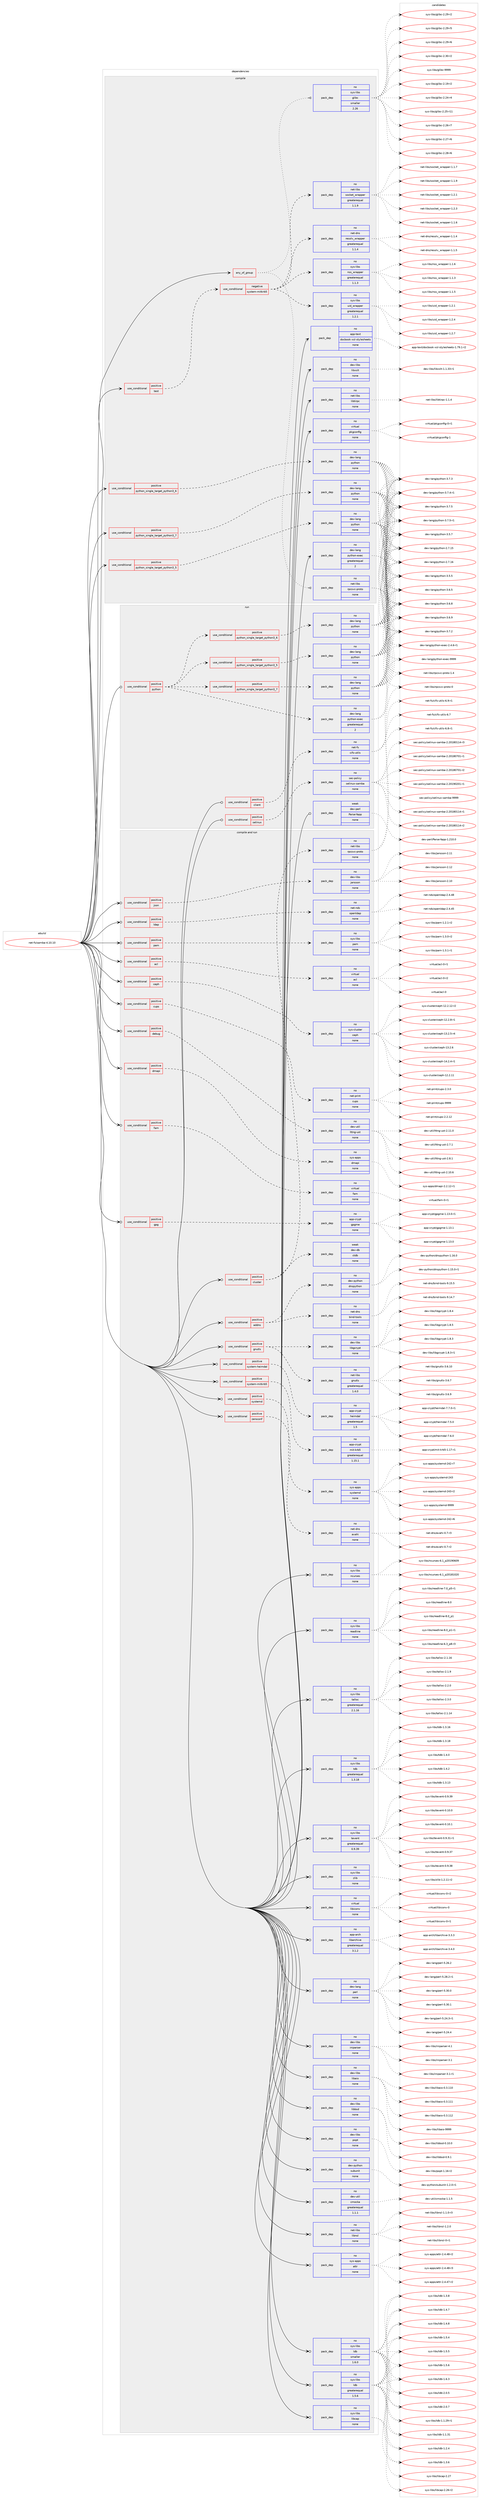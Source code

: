 digraph prolog {

# *************
# Graph options
# *************

newrank=true;
concentrate=true;
compound=true;
graph [rankdir=LR,fontname=Helvetica,fontsize=10,ranksep=1.5];#, ranksep=2.5, nodesep=0.2];
edge  [arrowhead=vee];
node  [fontname=Helvetica,fontsize=10];

# **********
# The ebuild
# **********

subgraph cluster_leftcol {
color=gray;
rank=same;
label=<<i>ebuild</i>>;
id [label="net-fs/samba-4.10.10", color=red, width=4, href="../net-fs/samba-4.10.10.svg"];
}

# ****************
# The dependencies
# ****************

subgraph cluster_midcol {
color=gray;
label=<<i>dependencies</i>>;
subgraph cluster_compile {
fillcolor="#eeeeee";
style=filled;
label=<<i>compile</i>>;
subgraph any13902 {
dependency820063 [label=<<TABLE BORDER="0" CELLBORDER="1" CELLSPACING="0" CELLPADDING="4"><TR><TD CELLPADDING="10">any_of_group</TD></TR></TABLE>>, shape=none, color=red];subgraph pack605957 {
dependency820064 [label=<<TABLE BORDER="0" CELLBORDER="1" CELLSPACING="0" CELLPADDING="4" WIDTH="220"><TR><TD ROWSPAN="6" CELLPADDING="30">pack_dep</TD></TR><TR><TD WIDTH="110">no</TD></TR><TR><TD>net-libs</TD></TR><TR><TD>rpcsvc-proto</TD></TR><TR><TD>none</TD></TR><TR><TD></TD></TR></TABLE>>, shape=none, color=blue];
}
dependency820063:e -> dependency820064:w [weight=20,style="dotted",arrowhead="oinv"];
subgraph pack605958 {
dependency820065 [label=<<TABLE BORDER="0" CELLBORDER="1" CELLSPACING="0" CELLPADDING="4" WIDTH="220"><TR><TD ROWSPAN="6" CELLPADDING="30">pack_dep</TD></TR><TR><TD WIDTH="110">no</TD></TR><TR><TD>sys-libs</TD></TR><TR><TD>glibc</TD></TR><TR><TD>smaller</TD></TR><TR><TD>2.26</TD></TR></TABLE>>, shape=none, color=blue];
}
dependency820063:e -> dependency820065:w [weight=20,style="dotted",arrowhead="oinv"];
}
id:e -> dependency820063:w [weight=20,style="solid",arrowhead="vee"];
subgraph cond199753 {
dependency820066 [label=<<TABLE BORDER="0" CELLBORDER="1" CELLSPACING="0" CELLPADDING="4"><TR><TD ROWSPAN="3" CELLPADDING="10">use_conditional</TD></TR><TR><TD>positive</TD></TR><TR><TD>python_single_target_python3_5</TD></TR></TABLE>>, shape=none, color=red];
subgraph pack605959 {
dependency820067 [label=<<TABLE BORDER="0" CELLBORDER="1" CELLSPACING="0" CELLPADDING="4" WIDTH="220"><TR><TD ROWSPAN="6" CELLPADDING="30">pack_dep</TD></TR><TR><TD WIDTH="110">no</TD></TR><TR><TD>dev-lang</TD></TR><TR><TD>python</TD></TR><TR><TD>none</TD></TR><TR><TD></TD></TR></TABLE>>, shape=none, color=blue];
}
dependency820066:e -> dependency820067:w [weight=20,style="dashed",arrowhead="vee"];
}
id:e -> dependency820066:w [weight=20,style="solid",arrowhead="vee"];
subgraph cond199754 {
dependency820068 [label=<<TABLE BORDER="0" CELLBORDER="1" CELLSPACING="0" CELLPADDING="4"><TR><TD ROWSPAN="3" CELLPADDING="10">use_conditional</TD></TR><TR><TD>positive</TD></TR><TR><TD>python_single_target_python3_6</TD></TR></TABLE>>, shape=none, color=red];
subgraph pack605960 {
dependency820069 [label=<<TABLE BORDER="0" CELLBORDER="1" CELLSPACING="0" CELLPADDING="4" WIDTH="220"><TR><TD ROWSPAN="6" CELLPADDING="30">pack_dep</TD></TR><TR><TD WIDTH="110">no</TD></TR><TR><TD>dev-lang</TD></TR><TR><TD>python</TD></TR><TR><TD>none</TD></TR><TR><TD></TD></TR></TABLE>>, shape=none, color=blue];
}
dependency820068:e -> dependency820069:w [weight=20,style="dashed",arrowhead="vee"];
}
id:e -> dependency820068:w [weight=20,style="solid",arrowhead="vee"];
subgraph cond199755 {
dependency820070 [label=<<TABLE BORDER="0" CELLBORDER="1" CELLSPACING="0" CELLPADDING="4"><TR><TD ROWSPAN="3" CELLPADDING="10">use_conditional</TD></TR><TR><TD>positive</TD></TR><TR><TD>python_single_target_python3_7</TD></TR></TABLE>>, shape=none, color=red];
subgraph pack605961 {
dependency820071 [label=<<TABLE BORDER="0" CELLBORDER="1" CELLSPACING="0" CELLPADDING="4" WIDTH="220"><TR><TD ROWSPAN="6" CELLPADDING="30">pack_dep</TD></TR><TR><TD WIDTH="110">no</TD></TR><TR><TD>dev-lang</TD></TR><TR><TD>python</TD></TR><TR><TD>none</TD></TR><TR><TD></TD></TR></TABLE>>, shape=none, color=blue];
}
dependency820070:e -> dependency820071:w [weight=20,style="dashed",arrowhead="vee"];
}
id:e -> dependency820070:w [weight=20,style="solid",arrowhead="vee"];
subgraph cond199756 {
dependency820072 [label=<<TABLE BORDER="0" CELLBORDER="1" CELLSPACING="0" CELLPADDING="4"><TR><TD ROWSPAN="3" CELLPADDING="10">use_conditional</TD></TR><TR><TD>positive</TD></TR><TR><TD>test</TD></TR></TABLE>>, shape=none, color=red];
subgraph cond199757 {
dependency820073 [label=<<TABLE BORDER="0" CELLBORDER="1" CELLSPACING="0" CELLPADDING="4"><TR><TD ROWSPAN="3" CELLPADDING="10">use_conditional</TD></TR><TR><TD>negative</TD></TR><TR><TD>system-mitkrb5</TD></TR></TABLE>>, shape=none, color=red];
subgraph pack605962 {
dependency820074 [label=<<TABLE BORDER="0" CELLBORDER="1" CELLSPACING="0" CELLPADDING="4" WIDTH="220"><TR><TD ROWSPAN="6" CELLPADDING="30">pack_dep</TD></TR><TR><TD WIDTH="110">no</TD></TR><TR><TD>sys-libs</TD></TR><TR><TD>nss_wrapper</TD></TR><TR><TD>greaterequal</TD></TR><TR><TD>1.1.3</TD></TR></TABLE>>, shape=none, color=blue];
}
dependency820073:e -> dependency820074:w [weight=20,style="dashed",arrowhead="vee"];
subgraph pack605963 {
dependency820075 [label=<<TABLE BORDER="0" CELLBORDER="1" CELLSPACING="0" CELLPADDING="4" WIDTH="220"><TR><TD ROWSPAN="6" CELLPADDING="30">pack_dep</TD></TR><TR><TD WIDTH="110">no</TD></TR><TR><TD>net-dns</TD></TR><TR><TD>resolv_wrapper</TD></TR><TR><TD>greaterequal</TD></TR><TR><TD>1.1.4</TD></TR></TABLE>>, shape=none, color=blue];
}
dependency820073:e -> dependency820075:w [weight=20,style="dashed",arrowhead="vee"];
subgraph pack605964 {
dependency820076 [label=<<TABLE BORDER="0" CELLBORDER="1" CELLSPACING="0" CELLPADDING="4" WIDTH="220"><TR><TD ROWSPAN="6" CELLPADDING="30">pack_dep</TD></TR><TR><TD WIDTH="110">no</TD></TR><TR><TD>net-libs</TD></TR><TR><TD>socket_wrapper</TD></TR><TR><TD>greaterequal</TD></TR><TR><TD>1.1.9</TD></TR></TABLE>>, shape=none, color=blue];
}
dependency820073:e -> dependency820076:w [weight=20,style="dashed",arrowhead="vee"];
subgraph pack605965 {
dependency820077 [label=<<TABLE BORDER="0" CELLBORDER="1" CELLSPACING="0" CELLPADDING="4" WIDTH="220"><TR><TD ROWSPAN="6" CELLPADDING="30">pack_dep</TD></TR><TR><TD WIDTH="110">no</TD></TR><TR><TD>sys-libs</TD></TR><TR><TD>uid_wrapper</TD></TR><TR><TD>greaterequal</TD></TR><TR><TD>1.2.1</TD></TR></TABLE>>, shape=none, color=blue];
}
dependency820073:e -> dependency820077:w [weight=20,style="dashed",arrowhead="vee"];
}
dependency820072:e -> dependency820073:w [weight=20,style="dashed",arrowhead="vee"];
}
id:e -> dependency820072:w [weight=20,style="solid",arrowhead="vee"];
subgraph pack605966 {
dependency820078 [label=<<TABLE BORDER="0" CELLBORDER="1" CELLSPACING="0" CELLPADDING="4" WIDTH="220"><TR><TD ROWSPAN="6" CELLPADDING="30">pack_dep</TD></TR><TR><TD WIDTH="110">no</TD></TR><TR><TD>app-text</TD></TR><TR><TD>docbook-xsl-stylesheets</TD></TR><TR><TD>none</TD></TR><TR><TD></TD></TR></TABLE>>, shape=none, color=blue];
}
id:e -> dependency820078:w [weight=20,style="solid",arrowhead="vee"];
subgraph pack605967 {
dependency820079 [label=<<TABLE BORDER="0" CELLBORDER="1" CELLSPACING="0" CELLPADDING="4" WIDTH="220"><TR><TD ROWSPAN="6" CELLPADDING="30">pack_dep</TD></TR><TR><TD WIDTH="110">no</TD></TR><TR><TD>dev-lang</TD></TR><TR><TD>python-exec</TD></TR><TR><TD>greaterequal</TD></TR><TR><TD>2</TD></TR></TABLE>>, shape=none, color=blue];
}
id:e -> dependency820079:w [weight=20,style="solid",arrowhead="vee"];
subgraph pack605968 {
dependency820080 [label=<<TABLE BORDER="0" CELLBORDER="1" CELLSPACING="0" CELLPADDING="4" WIDTH="220"><TR><TD ROWSPAN="6" CELLPADDING="30">pack_dep</TD></TR><TR><TD WIDTH="110">no</TD></TR><TR><TD>dev-libs</TD></TR><TR><TD>libxslt</TD></TR><TR><TD>none</TD></TR><TR><TD></TD></TR></TABLE>>, shape=none, color=blue];
}
id:e -> dependency820080:w [weight=20,style="solid",arrowhead="vee"];
subgraph pack605969 {
dependency820081 [label=<<TABLE BORDER="0" CELLBORDER="1" CELLSPACING="0" CELLPADDING="4" WIDTH="220"><TR><TD ROWSPAN="6" CELLPADDING="30">pack_dep</TD></TR><TR><TD WIDTH="110">no</TD></TR><TR><TD>net-libs</TD></TR><TR><TD>libtirpc</TD></TR><TR><TD>none</TD></TR><TR><TD></TD></TR></TABLE>>, shape=none, color=blue];
}
id:e -> dependency820081:w [weight=20,style="solid",arrowhead="vee"];
subgraph pack605970 {
dependency820082 [label=<<TABLE BORDER="0" CELLBORDER="1" CELLSPACING="0" CELLPADDING="4" WIDTH="220"><TR><TD ROWSPAN="6" CELLPADDING="30">pack_dep</TD></TR><TR><TD WIDTH="110">no</TD></TR><TR><TD>virtual</TD></TR><TR><TD>pkgconfig</TD></TR><TR><TD>none</TD></TR><TR><TD></TD></TR></TABLE>>, shape=none, color=blue];
}
id:e -> dependency820082:w [weight=20,style="solid",arrowhead="vee"];
}
subgraph cluster_compileandrun {
fillcolor="#eeeeee";
style=filled;
label=<<i>compile and run</i>>;
subgraph cond199758 {
dependency820083 [label=<<TABLE BORDER="0" CELLBORDER="1" CELLSPACING="0" CELLPADDING="4"><TR><TD ROWSPAN="3" CELLPADDING="10">use_conditional</TD></TR><TR><TD>positive</TD></TR><TR><TD>acl</TD></TR></TABLE>>, shape=none, color=red];
subgraph pack605971 {
dependency820084 [label=<<TABLE BORDER="0" CELLBORDER="1" CELLSPACING="0" CELLPADDING="4" WIDTH="220"><TR><TD ROWSPAN="6" CELLPADDING="30">pack_dep</TD></TR><TR><TD WIDTH="110">no</TD></TR><TR><TD>virtual</TD></TR><TR><TD>acl</TD></TR><TR><TD>none</TD></TR><TR><TD></TD></TR></TABLE>>, shape=none, color=blue];
}
dependency820083:e -> dependency820084:w [weight=20,style="dashed",arrowhead="vee"];
}
id:e -> dependency820083:w [weight=20,style="solid",arrowhead="odotvee"];
subgraph cond199759 {
dependency820085 [label=<<TABLE BORDER="0" CELLBORDER="1" CELLSPACING="0" CELLPADDING="4"><TR><TD ROWSPAN="3" CELLPADDING="10">use_conditional</TD></TR><TR><TD>positive</TD></TR><TR><TD>addns</TD></TR></TABLE>>, shape=none, color=red];
subgraph pack605972 {
dependency820086 [label=<<TABLE BORDER="0" CELLBORDER="1" CELLSPACING="0" CELLPADDING="4" WIDTH="220"><TR><TD ROWSPAN="6" CELLPADDING="30">pack_dep</TD></TR><TR><TD WIDTH="110">no</TD></TR><TR><TD>net-dns</TD></TR><TR><TD>bind-tools</TD></TR><TR><TD>none</TD></TR><TR><TD></TD></TR></TABLE>>, shape=none, color=blue];
}
dependency820085:e -> dependency820086:w [weight=20,style="dashed",arrowhead="vee"];
subgraph pack605973 {
dependency820087 [label=<<TABLE BORDER="0" CELLBORDER="1" CELLSPACING="0" CELLPADDING="4" WIDTH="220"><TR><TD ROWSPAN="6" CELLPADDING="30">pack_dep</TD></TR><TR><TD WIDTH="110">no</TD></TR><TR><TD>dev-python</TD></TR><TR><TD>dnspython</TD></TR><TR><TD>none</TD></TR><TR><TD></TD></TR></TABLE>>, shape=none, color=blue];
}
dependency820085:e -> dependency820087:w [weight=20,style="dashed",arrowhead="vee"];
}
id:e -> dependency820085:w [weight=20,style="solid",arrowhead="odotvee"];
subgraph cond199760 {
dependency820088 [label=<<TABLE BORDER="0" CELLBORDER="1" CELLSPACING="0" CELLPADDING="4"><TR><TD ROWSPAN="3" CELLPADDING="10">use_conditional</TD></TR><TR><TD>positive</TD></TR><TR><TD>ceph</TD></TR></TABLE>>, shape=none, color=red];
subgraph pack605974 {
dependency820089 [label=<<TABLE BORDER="0" CELLBORDER="1" CELLSPACING="0" CELLPADDING="4" WIDTH="220"><TR><TD ROWSPAN="6" CELLPADDING="30">pack_dep</TD></TR><TR><TD WIDTH="110">no</TD></TR><TR><TD>sys-cluster</TD></TR><TR><TD>ceph</TD></TR><TR><TD>none</TD></TR><TR><TD></TD></TR></TABLE>>, shape=none, color=blue];
}
dependency820088:e -> dependency820089:w [weight=20,style="dashed",arrowhead="vee"];
}
id:e -> dependency820088:w [weight=20,style="solid",arrowhead="odotvee"];
subgraph cond199761 {
dependency820090 [label=<<TABLE BORDER="0" CELLBORDER="1" CELLSPACING="0" CELLPADDING="4"><TR><TD ROWSPAN="3" CELLPADDING="10">use_conditional</TD></TR><TR><TD>positive</TD></TR><TR><TD>cluster</TD></TR></TABLE>>, shape=none, color=red];
subgraph pack605975 {
dependency820091 [label=<<TABLE BORDER="0" CELLBORDER="1" CELLSPACING="0" CELLPADDING="4" WIDTH="220"><TR><TD ROWSPAN="6" CELLPADDING="30">pack_dep</TD></TR><TR><TD WIDTH="110">no</TD></TR><TR><TD>net-libs</TD></TR><TR><TD>rpcsvc-proto</TD></TR><TR><TD>none</TD></TR><TR><TD></TD></TR></TABLE>>, shape=none, color=blue];
}
dependency820090:e -> dependency820091:w [weight=20,style="dashed",arrowhead="vee"];
subgraph pack605976 {
dependency820092 [label=<<TABLE BORDER="0" CELLBORDER="1" CELLSPACING="0" CELLPADDING="4" WIDTH="220"><TR><TD ROWSPAN="6" CELLPADDING="30">pack_dep</TD></TR><TR><TD WIDTH="110">weak</TD></TR><TR><TD>dev-db</TD></TR><TR><TD>ctdb</TD></TR><TR><TD>none</TD></TR><TR><TD></TD></TR></TABLE>>, shape=none, color=blue];
}
dependency820090:e -> dependency820092:w [weight=20,style="dashed",arrowhead="vee"];
}
id:e -> dependency820090:w [weight=20,style="solid",arrowhead="odotvee"];
subgraph cond199762 {
dependency820093 [label=<<TABLE BORDER="0" CELLBORDER="1" CELLSPACING="0" CELLPADDING="4"><TR><TD ROWSPAN="3" CELLPADDING="10">use_conditional</TD></TR><TR><TD>positive</TD></TR><TR><TD>cups</TD></TR></TABLE>>, shape=none, color=red];
subgraph pack605977 {
dependency820094 [label=<<TABLE BORDER="0" CELLBORDER="1" CELLSPACING="0" CELLPADDING="4" WIDTH="220"><TR><TD ROWSPAN="6" CELLPADDING="30">pack_dep</TD></TR><TR><TD WIDTH="110">no</TD></TR><TR><TD>net-print</TD></TR><TR><TD>cups</TD></TR><TR><TD>none</TD></TR><TR><TD></TD></TR></TABLE>>, shape=none, color=blue];
}
dependency820093:e -> dependency820094:w [weight=20,style="dashed",arrowhead="vee"];
}
id:e -> dependency820093:w [weight=20,style="solid",arrowhead="odotvee"];
subgraph cond199763 {
dependency820095 [label=<<TABLE BORDER="0" CELLBORDER="1" CELLSPACING="0" CELLPADDING="4"><TR><TD ROWSPAN="3" CELLPADDING="10">use_conditional</TD></TR><TR><TD>positive</TD></TR><TR><TD>debug</TD></TR></TABLE>>, shape=none, color=red];
subgraph pack605978 {
dependency820096 [label=<<TABLE BORDER="0" CELLBORDER="1" CELLSPACING="0" CELLPADDING="4" WIDTH="220"><TR><TD ROWSPAN="6" CELLPADDING="30">pack_dep</TD></TR><TR><TD WIDTH="110">no</TD></TR><TR><TD>dev-util</TD></TR><TR><TD>lttng-ust</TD></TR><TR><TD>none</TD></TR><TR><TD></TD></TR></TABLE>>, shape=none, color=blue];
}
dependency820095:e -> dependency820096:w [weight=20,style="dashed",arrowhead="vee"];
}
id:e -> dependency820095:w [weight=20,style="solid",arrowhead="odotvee"];
subgraph cond199764 {
dependency820097 [label=<<TABLE BORDER="0" CELLBORDER="1" CELLSPACING="0" CELLPADDING="4"><TR><TD ROWSPAN="3" CELLPADDING="10">use_conditional</TD></TR><TR><TD>positive</TD></TR><TR><TD>dmapi</TD></TR></TABLE>>, shape=none, color=red];
subgraph pack605979 {
dependency820098 [label=<<TABLE BORDER="0" CELLBORDER="1" CELLSPACING="0" CELLPADDING="4" WIDTH="220"><TR><TD ROWSPAN="6" CELLPADDING="30">pack_dep</TD></TR><TR><TD WIDTH="110">no</TD></TR><TR><TD>sys-apps</TD></TR><TR><TD>dmapi</TD></TR><TR><TD>none</TD></TR><TR><TD></TD></TR></TABLE>>, shape=none, color=blue];
}
dependency820097:e -> dependency820098:w [weight=20,style="dashed",arrowhead="vee"];
}
id:e -> dependency820097:w [weight=20,style="solid",arrowhead="odotvee"];
subgraph cond199765 {
dependency820099 [label=<<TABLE BORDER="0" CELLBORDER="1" CELLSPACING="0" CELLPADDING="4"><TR><TD ROWSPAN="3" CELLPADDING="10">use_conditional</TD></TR><TR><TD>positive</TD></TR><TR><TD>fam</TD></TR></TABLE>>, shape=none, color=red];
subgraph pack605980 {
dependency820100 [label=<<TABLE BORDER="0" CELLBORDER="1" CELLSPACING="0" CELLPADDING="4" WIDTH="220"><TR><TD ROWSPAN="6" CELLPADDING="30">pack_dep</TD></TR><TR><TD WIDTH="110">no</TD></TR><TR><TD>virtual</TD></TR><TR><TD>fam</TD></TR><TR><TD>none</TD></TR><TR><TD></TD></TR></TABLE>>, shape=none, color=blue];
}
dependency820099:e -> dependency820100:w [weight=20,style="dashed",arrowhead="vee"];
}
id:e -> dependency820099:w [weight=20,style="solid",arrowhead="odotvee"];
subgraph cond199766 {
dependency820101 [label=<<TABLE BORDER="0" CELLBORDER="1" CELLSPACING="0" CELLPADDING="4"><TR><TD ROWSPAN="3" CELLPADDING="10">use_conditional</TD></TR><TR><TD>positive</TD></TR><TR><TD>gnutls</TD></TR></TABLE>>, shape=none, color=red];
subgraph pack605981 {
dependency820102 [label=<<TABLE BORDER="0" CELLBORDER="1" CELLSPACING="0" CELLPADDING="4" WIDTH="220"><TR><TD ROWSPAN="6" CELLPADDING="30">pack_dep</TD></TR><TR><TD WIDTH="110">no</TD></TR><TR><TD>dev-libs</TD></TR><TR><TD>libgcrypt</TD></TR><TR><TD>none</TD></TR><TR><TD></TD></TR></TABLE>>, shape=none, color=blue];
}
dependency820101:e -> dependency820102:w [weight=20,style="dashed",arrowhead="vee"];
subgraph pack605982 {
dependency820103 [label=<<TABLE BORDER="0" CELLBORDER="1" CELLSPACING="0" CELLPADDING="4" WIDTH="220"><TR><TD ROWSPAN="6" CELLPADDING="30">pack_dep</TD></TR><TR><TD WIDTH="110">no</TD></TR><TR><TD>net-libs</TD></TR><TR><TD>gnutls</TD></TR><TR><TD>greaterequal</TD></TR><TR><TD>1.4.0</TD></TR></TABLE>>, shape=none, color=blue];
}
dependency820101:e -> dependency820103:w [weight=20,style="dashed",arrowhead="vee"];
}
id:e -> dependency820101:w [weight=20,style="solid",arrowhead="odotvee"];
subgraph cond199767 {
dependency820104 [label=<<TABLE BORDER="0" CELLBORDER="1" CELLSPACING="0" CELLPADDING="4"><TR><TD ROWSPAN="3" CELLPADDING="10">use_conditional</TD></TR><TR><TD>positive</TD></TR><TR><TD>gpg</TD></TR></TABLE>>, shape=none, color=red];
subgraph pack605983 {
dependency820105 [label=<<TABLE BORDER="0" CELLBORDER="1" CELLSPACING="0" CELLPADDING="4" WIDTH="220"><TR><TD ROWSPAN="6" CELLPADDING="30">pack_dep</TD></TR><TR><TD WIDTH="110">no</TD></TR><TR><TD>app-crypt</TD></TR><TR><TD>gpgme</TD></TR><TR><TD>none</TD></TR><TR><TD></TD></TR></TABLE>>, shape=none, color=blue];
}
dependency820104:e -> dependency820105:w [weight=20,style="dashed",arrowhead="vee"];
}
id:e -> dependency820104:w [weight=20,style="solid",arrowhead="odotvee"];
subgraph cond199768 {
dependency820106 [label=<<TABLE BORDER="0" CELLBORDER="1" CELLSPACING="0" CELLPADDING="4"><TR><TD ROWSPAN="3" CELLPADDING="10">use_conditional</TD></TR><TR><TD>positive</TD></TR><TR><TD>json</TD></TR></TABLE>>, shape=none, color=red];
subgraph pack605984 {
dependency820107 [label=<<TABLE BORDER="0" CELLBORDER="1" CELLSPACING="0" CELLPADDING="4" WIDTH="220"><TR><TD ROWSPAN="6" CELLPADDING="30">pack_dep</TD></TR><TR><TD WIDTH="110">no</TD></TR><TR><TD>dev-libs</TD></TR><TR><TD>jansson</TD></TR><TR><TD>none</TD></TR><TR><TD></TD></TR></TABLE>>, shape=none, color=blue];
}
dependency820106:e -> dependency820107:w [weight=20,style="dashed",arrowhead="vee"];
}
id:e -> dependency820106:w [weight=20,style="solid",arrowhead="odotvee"];
subgraph cond199769 {
dependency820108 [label=<<TABLE BORDER="0" CELLBORDER="1" CELLSPACING="0" CELLPADDING="4"><TR><TD ROWSPAN="3" CELLPADDING="10">use_conditional</TD></TR><TR><TD>positive</TD></TR><TR><TD>ldap</TD></TR></TABLE>>, shape=none, color=red];
subgraph pack605985 {
dependency820109 [label=<<TABLE BORDER="0" CELLBORDER="1" CELLSPACING="0" CELLPADDING="4" WIDTH="220"><TR><TD ROWSPAN="6" CELLPADDING="30">pack_dep</TD></TR><TR><TD WIDTH="110">no</TD></TR><TR><TD>net-nds</TD></TR><TR><TD>openldap</TD></TR><TR><TD>none</TD></TR><TR><TD></TD></TR></TABLE>>, shape=none, color=blue];
}
dependency820108:e -> dependency820109:w [weight=20,style="dashed",arrowhead="vee"];
}
id:e -> dependency820108:w [weight=20,style="solid",arrowhead="odotvee"];
subgraph cond199770 {
dependency820110 [label=<<TABLE BORDER="0" CELLBORDER="1" CELLSPACING="0" CELLPADDING="4"><TR><TD ROWSPAN="3" CELLPADDING="10">use_conditional</TD></TR><TR><TD>positive</TD></TR><TR><TD>pam</TD></TR></TABLE>>, shape=none, color=red];
subgraph pack605986 {
dependency820111 [label=<<TABLE BORDER="0" CELLBORDER="1" CELLSPACING="0" CELLPADDING="4" WIDTH="220"><TR><TD ROWSPAN="6" CELLPADDING="30">pack_dep</TD></TR><TR><TD WIDTH="110">no</TD></TR><TR><TD>sys-libs</TD></TR><TR><TD>pam</TD></TR><TR><TD>none</TD></TR><TR><TD></TD></TR></TABLE>>, shape=none, color=blue];
}
dependency820110:e -> dependency820111:w [weight=20,style="dashed",arrowhead="vee"];
}
id:e -> dependency820110:w [weight=20,style="solid",arrowhead="odotvee"];
subgraph cond199771 {
dependency820112 [label=<<TABLE BORDER="0" CELLBORDER="1" CELLSPACING="0" CELLPADDING="4"><TR><TD ROWSPAN="3" CELLPADDING="10">use_conditional</TD></TR><TR><TD>positive</TD></TR><TR><TD>system-heimdal</TD></TR></TABLE>>, shape=none, color=red];
subgraph pack605987 {
dependency820113 [label=<<TABLE BORDER="0" CELLBORDER="1" CELLSPACING="0" CELLPADDING="4" WIDTH="220"><TR><TD ROWSPAN="6" CELLPADDING="30">pack_dep</TD></TR><TR><TD WIDTH="110">no</TD></TR><TR><TD>app-crypt</TD></TR><TR><TD>heimdal</TD></TR><TR><TD>greaterequal</TD></TR><TR><TD>1.5</TD></TR></TABLE>>, shape=none, color=blue];
}
dependency820112:e -> dependency820113:w [weight=20,style="dashed",arrowhead="vee"];
}
id:e -> dependency820112:w [weight=20,style="solid",arrowhead="odotvee"];
subgraph cond199772 {
dependency820114 [label=<<TABLE BORDER="0" CELLBORDER="1" CELLSPACING="0" CELLPADDING="4"><TR><TD ROWSPAN="3" CELLPADDING="10">use_conditional</TD></TR><TR><TD>positive</TD></TR><TR><TD>system-mitkrb5</TD></TR></TABLE>>, shape=none, color=red];
subgraph pack605988 {
dependency820115 [label=<<TABLE BORDER="0" CELLBORDER="1" CELLSPACING="0" CELLPADDING="4" WIDTH="220"><TR><TD ROWSPAN="6" CELLPADDING="30">pack_dep</TD></TR><TR><TD WIDTH="110">no</TD></TR><TR><TD>app-crypt</TD></TR><TR><TD>mit-krb5</TD></TR><TR><TD>greaterequal</TD></TR><TR><TD>1.15.1</TD></TR></TABLE>>, shape=none, color=blue];
}
dependency820114:e -> dependency820115:w [weight=20,style="dashed",arrowhead="vee"];
}
id:e -> dependency820114:w [weight=20,style="solid",arrowhead="odotvee"];
subgraph cond199773 {
dependency820116 [label=<<TABLE BORDER="0" CELLBORDER="1" CELLSPACING="0" CELLPADDING="4"><TR><TD ROWSPAN="3" CELLPADDING="10">use_conditional</TD></TR><TR><TD>positive</TD></TR><TR><TD>systemd</TD></TR></TABLE>>, shape=none, color=red];
subgraph pack605989 {
dependency820117 [label=<<TABLE BORDER="0" CELLBORDER="1" CELLSPACING="0" CELLPADDING="4" WIDTH="220"><TR><TD ROWSPAN="6" CELLPADDING="30">pack_dep</TD></TR><TR><TD WIDTH="110">no</TD></TR><TR><TD>sys-apps</TD></TR><TR><TD>systemd</TD></TR><TR><TD>none</TD></TR><TR><TD></TD></TR></TABLE>>, shape=none, color=blue];
}
dependency820116:e -> dependency820117:w [weight=20,style="dashed",arrowhead="vee"];
}
id:e -> dependency820116:w [weight=20,style="solid",arrowhead="odotvee"];
subgraph cond199774 {
dependency820118 [label=<<TABLE BORDER="0" CELLBORDER="1" CELLSPACING="0" CELLPADDING="4"><TR><TD ROWSPAN="3" CELLPADDING="10">use_conditional</TD></TR><TR><TD>positive</TD></TR><TR><TD>zeroconf</TD></TR></TABLE>>, shape=none, color=red];
subgraph pack605990 {
dependency820119 [label=<<TABLE BORDER="0" CELLBORDER="1" CELLSPACING="0" CELLPADDING="4" WIDTH="220"><TR><TD ROWSPAN="6" CELLPADDING="30">pack_dep</TD></TR><TR><TD WIDTH="110">no</TD></TR><TR><TD>net-dns</TD></TR><TR><TD>avahi</TD></TR><TR><TD>none</TD></TR><TR><TD></TD></TR></TABLE>>, shape=none, color=blue];
}
dependency820118:e -> dependency820119:w [weight=20,style="dashed",arrowhead="vee"];
}
id:e -> dependency820118:w [weight=20,style="solid",arrowhead="odotvee"];
subgraph pack605991 {
dependency820120 [label=<<TABLE BORDER="0" CELLBORDER="1" CELLSPACING="0" CELLPADDING="4" WIDTH="220"><TR><TD ROWSPAN="6" CELLPADDING="30">pack_dep</TD></TR><TR><TD WIDTH="110">no</TD></TR><TR><TD>app-arch</TD></TR><TR><TD>libarchive</TD></TR><TR><TD>greaterequal</TD></TR><TR><TD>3.1.2</TD></TR></TABLE>>, shape=none, color=blue];
}
id:e -> dependency820120:w [weight=20,style="solid",arrowhead="odotvee"];
subgraph pack605992 {
dependency820121 [label=<<TABLE BORDER="0" CELLBORDER="1" CELLSPACING="0" CELLPADDING="4" WIDTH="220"><TR><TD ROWSPAN="6" CELLPADDING="30">pack_dep</TD></TR><TR><TD WIDTH="110">no</TD></TR><TR><TD>dev-lang</TD></TR><TR><TD>perl</TD></TR><TR><TD>none</TD></TR><TR><TD></TD></TR></TABLE>>, shape=none, color=blue];
}
id:e -> dependency820121:w [weight=20,style="solid",arrowhead="odotvee"];
subgraph pack605993 {
dependency820122 [label=<<TABLE BORDER="0" CELLBORDER="1" CELLSPACING="0" CELLPADDING="4" WIDTH="220"><TR><TD ROWSPAN="6" CELLPADDING="30">pack_dep</TD></TR><TR><TD WIDTH="110">no</TD></TR><TR><TD>dev-libs</TD></TR><TR><TD>iniparser</TD></TR><TR><TD>none</TD></TR><TR><TD></TD></TR></TABLE>>, shape=none, color=blue];
}
id:e -> dependency820122:w [weight=20,style="solid",arrowhead="odotvee"];
subgraph pack605994 {
dependency820123 [label=<<TABLE BORDER="0" CELLBORDER="1" CELLSPACING="0" CELLPADDING="4" WIDTH="220"><TR><TD ROWSPAN="6" CELLPADDING="30">pack_dep</TD></TR><TR><TD WIDTH="110">no</TD></TR><TR><TD>dev-libs</TD></TR><TR><TD>libaio</TD></TR><TR><TD>none</TD></TR><TR><TD></TD></TR></TABLE>>, shape=none, color=blue];
}
id:e -> dependency820123:w [weight=20,style="solid",arrowhead="odotvee"];
subgraph pack605995 {
dependency820124 [label=<<TABLE BORDER="0" CELLBORDER="1" CELLSPACING="0" CELLPADDING="4" WIDTH="220"><TR><TD ROWSPAN="6" CELLPADDING="30">pack_dep</TD></TR><TR><TD WIDTH="110">no</TD></TR><TR><TD>dev-libs</TD></TR><TR><TD>libbsd</TD></TR><TR><TD>none</TD></TR><TR><TD></TD></TR></TABLE>>, shape=none, color=blue];
}
id:e -> dependency820124:w [weight=20,style="solid",arrowhead="odotvee"];
subgraph pack605996 {
dependency820125 [label=<<TABLE BORDER="0" CELLBORDER="1" CELLSPACING="0" CELLPADDING="4" WIDTH="220"><TR><TD ROWSPAN="6" CELLPADDING="30">pack_dep</TD></TR><TR><TD WIDTH="110">no</TD></TR><TR><TD>dev-libs</TD></TR><TR><TD>popt</TD></TR><TR><TD>none</TD></TR><TR><TD></TD></TR></TABLE>>, shape=none, color=blue];
}
id:e -> dependency820125:w [weight=20,style="solid",arrowhead="odotvee"];
subgraph pack605997 {
dependency820126 [label=<<TABLE BORDER="0" CELLBORDER="1" CELLSPACING="0" CELLPADDING="4" WIDTH="220"><TR><TD ROWSPAN="6" CELLPADDING="30">pack_dep</TD></TR><TR><TD WIDTH="110">no</TD></TR><TR><TD>dev-python</TD></TR><TR><TD>subunit</TD></TR><TR><TD>none</TD></TR><TR><TD></TD></TR></TABLE>>, shape=none, color=blue];
}
id:e -> dependency820126:w [weight=20,style="solid",arrowhead="odotvee"];
subgraph pack605998 {
dependency820127 [label=<<TABLE BORDER="0" CELLBORDER="1" CELLSPACING="0" CELLPADDING="4" WIDTH="220"><TR><TD ROWSPAN="6" CELLPADDING="30">pack_dep</TD></TR><TR><TD WIDTH="110">no</TD></TR><TR><TD>dev-util</TD></TR><TR><TD>cmocka</TD></TR><TR><TD>greaterequal</TD></TR><TR><TD>1.1.1</TD></TR></TABLE>>, shape=none, color=blue];
}
id:e -> dependency820127:w [weight=20,style="solid",arrowhead="odotvee"];
subgraph pack605999 {
dependency820128 [label=<<TABLE BORDER="0" CELLBORDER="1" CELLSPACING="0" CELLPADDING="4" WIDTH="220"><TR><TD ROWSPAN="6" CELLPADDING="30">pack_dep</TD></TR><TR><TD WIDTH="110">no</TD></TR><TR><TD>net-libs</TD></TR><TR><TD>libnsl</TD></TR><TR><TD>none</TD></TR><TR><TD></TD></TR></TABLE>>, shape=none, color=blue];
}
id:e -> dependency820128:w [weight=20,style="solid",arrowhead="odotvee"];
subgraph pack606000 {
dependency820129 [label=<<TABLE BORDER="0" CELLBORDER="1" CELLSPACING="0" CELLPADDING="4" WIDTH="220"><TR><TD ROWSPAN="6" CELLPADDING="30">pack_dep</TD></TR><TR><TD WIDTH="110">no</TD></TR><TR><TD>sys-apps</TD></TR><TR><TD>attr</TD></TR><TR><TD>none</TD></TR><TR><TD></TD></TR></TABLE>>, shape=none, color=blue];
}
id:e -> dependency820129:w [weight=20,style="solid",arrowhead="odotvee"];
subgraph pack606001 {
dependency820130 [label=<<TABLE BORDER="0" CELLBORDER="1" CELLSPACING="0" CELLPADDING="4" WIDTH="220"><TR><TD ROWSPAN="6" CELLPADDING="30">pack_dep</TD></TR><TR><TD WIDTH="110">no</TD></TR><TR><TD>sys-libs</TD></TR><TR><TD>ldb</TD></TR><TR><TD>greaterequal</TD></TR><TR><TD>1.5.6</TD></TR></TABLE>>, shape=none, color=blue];
}
id:e -> dependency820130:w [weight=20,style="solid",arrowhead="odotvee"];
subgraph pack606002 {
dependency820131 [label=<<TABLE BORDER="0" CELLBORDER="1" CELLSPACING="0" CELLPADDING="4" WIDTH="220"><TR><TD ROWSPAN="6" CELLPADDING="30">pack_dep</TD></TR><TR><TD WIDTH="110">no</TD></TR><TR><TD>sys-libs</TD></TR><TR><TD>ldb</TD></TR><TR><TD>smaller</TD></TR><TR><TD>1.6.0</TD></TR></TABLE>>, shape=none, color=blue];
}
id:e -> dependency820131:w [weight=20,style="solid",arrowhead="odotvee"];
subgraph pack606003 {
dependency820132 [label=<<TABLE BORDER="0" CELLBORDER="1" CELLSPACING="0" CELLPADDING="4" WIDTH="220"><TR><TD ROWSPAN="6" CELLPADDING="30">pack_dep</TD></TR><TR><TD WIDTH="110">no</TD></TR><TR><TD>sys-libs</TD></TR><TR><TD>libcap</TD></TR><TR><TD>none</TD></TR><TR><TD></TD></TR></TABLE>>, shape=none, color=blue];
}
id:e -> dependency820132:w [weight=20,style="solid",arrowhead="odotvee"];
subgraph pack606004 {
dependency820133 [label=<<TABLE BORDER="0" CELLBORDER="1" CELLSPACING="0" CELLPADDING="4" WIDTH="220"><TR><TD ROWSPAN="6" CELLPADDING="30">pack_dep</TD></TR><TR><TD WIDTH="110">no</TD></TR><TR><TD>sys-libs</TD></TR><TR><TD>ncurses</TD></TR><TR><TD>none</TD></TR><TR><TD></TD></TR></TABLE>>, shape=none, color=blue];
}
id:e -> dependency820133:w [weight=20,style="solid",arrowhead="odotvee"];
subgraph pack606005 {
dependency820134 [label=<<TABLE BORDER="0" CELLBORDER="1" CELLSPACING="0" CELLPADDING="4" WIDTH="220"><TR><TD ROWSPAN="6" CELLPADDING="30">pack_dep</TD></TR><TR><TD WIDTH="110">no</TD></TR><TR><TD>sys-libs</TD></TR><TR><TD>readline</TD></TR><TR><TD>none</TD></TR><TR><TD></TD></TR></TABLE>>, shape=none, color=blue];
}
id:e -> dependency820134:w [weight=20,style="solid",arrowhead="odotvee"];
subgraph pack606006 {
dependency820135 [label=<<TABLE BORDER="0" CELLBORDER="1" CELLSPACING="0" CELLPADDING="4" WIDTH="220"><TR><TD ROWSPAN="6" CELLPADDING="30">pack_dep</TD></TR><TR><TD WIDTH="110">no</TD></TR><TR><TD>sys-libs</TD></TR><TR><TD>talloc</TD></TR><TR><TD>greaterequal</TD></TR><TR><TD>2.1.16</TD></TR></TABLE>>, shape=none, color=blue];
}
id:e -> dependency820135:w [weight=20,style="solid",arrowhead="odotvee"];
subgraph pack606007 {
dependency820136 [label=<<TABLE BORDER="0" CELLBORDER="1" CELLSPACING="0" CELLPADDING="4" WIDTH="220"><TR><TD ROWSPAN="6" CELLPADDING="30">pack_dep</TD></TR><TR><TD WIDTH="110">no</TD></TR><TR><TD>sys-libs</TD></TR><TR><TD>tdb</TD></TR><TR><TD>greaterequal</TD></TR><TR><TD>1.3.18</TD></TR></TABLE>>, shape=none, color=blue];
}
id:e -> dependency820136:w [weight=20,style="solid",arrowhead="odotvee"];
subgraph pack606008 {
dependency820137 [label=<<TABLE BORDER="0" CELLBORDER="1" CELLSPACING="0" CELLPADDING="4" WIDTH="220"><TR><TD ROWSPAN="6" CELLPADDING="30">pack_dep</TD></TR><TR><TD WIDTH="110">no</TD></TR><TR><TD>sys-libs</TD></TR><TR><TD>tevent</TD></TR><TR><TD>greaterequal</TD></TR><TR><TD>0.9.39</TD></TR></TABLE>>, shape=none, color=blue];
}
id:e -> dependency820137:w [weight=20,style="solid",arrowhead="odotvee"];
subgraph pack606009 {
dependency820138 [label=<<TABLE BORDER="0" CELLBORDER="1" CELLSPACING="0" CELLPADDING="4" WIDTH="220"><TR><TD ROWSPAN="6" CELLPADDING="30">pack_dep</TD></TR><TR><TD WIDTH="110">no</TD></TR><TR><TD>sys-libs</TD></TR><TR><TD>zlib</TD></TR><TR><TD>none</TD></TR><TR><TD></TD></TR></TABLE>>, shape=none, color=blue];
}
id:e -> dependency820138:w [weight=20,style="solid",arrowhead="odotvee"];
subgraph pack606010 {
dependency820139 [label=<<TABLE BORDER="0" CELLBORDER="1" CELLSPACING="0" CELLPADDING="4" WIDTH="220"><TR><TD ROWSPAN="6" CELLPADDING="30">pack_dep</TD></TR><TR><TD WIDTH="110">no</TD></TR><TR><TD>virtual</TD></TR><TR><TD>libiconv</TD></TR><TR><TD>none</TD></TR><TR><TD></TD></TR></TABLE>>, shape=none, color=blue];
}
id:e -> dependency820139:w [weight=20,style="solid",arrowhead="odotvee"];
}
subgraph cluster_run {
fillcolor="#eeeeee";
style=filled;
label=<<i>run</i>>;
subgraph cond199775 {
dependency820140 [label=<<TABLE BORDER="0" CELLBORDER="1" CELLSPACING="0" CELLPADDING="4"><TR><TD ROWSPAN="3" CELLPADDING="10">use_conditional</TD></TR><TR><TD>positive</TD></TR><TR><TD>client</TD></TR></TABLE>>, shape=none, color=red];
subgraph pack606011 {
dependency820141 [label=<<TABLE BORDER="0" CELLBORDER="1" CELLSPACING="0" CELLPADDING="4" WIDTH="220"><TR><TD ROWSPAN="6" CELLPADDING="30">pack_dep</TD></TR><TR><TD WIDTH="110">no</TD></TR><TR><TD>net-fs</TD></TR><TR><TD>cifs-utils</TD></TR><TR><TD>none</TD></TR><TR><TD></TD></TR></TABLE>>, shape=none, color=blue];
}
dependency820140:e -> dependency820141:w [weight=20,style="dashed",arrowhead="vee"];
}
id:e -> dependency820140:w [weight=20,style="solid",arrowhead="odot"];
subgraph cond199776 {
dependency820142 [label=<<TABLE BORDER="0" CELLBORDER="1" CELLSPACING="0" CELLPADDING="4"><TR><TD ROWSPAN="3" CELLPADDING="10">use_conditional</TD></TR><TR><TD>positive</TD></TR><TR><TD>python</TD></TR></TABLE>>, shape=none, color=red];
subgraph cond199777 {
dependency820143 [label=<<TABLE BORDER="0" CELLBORDER="1" CELLSPACING="0" CELLPADDING="4"><TR><TD ROWSPAN="3" CELLPADDING="10">use_conditional</TD></TR><TR><TD>positive</TD></TR><TR><TD>python_single_target_python3_5</TD></TR></TABLE>>, shape=none, color=red];
subgraph pack606012 {
dependency820144 [label=<<TABLE BORDER="0" CELLBORDER="1" CELLSPACING="0" CELLPADDING="4" WIDTH="220"><TR><TD ROWSPAN="6" CELLPADDING="30">pack_dep</TD></TR><TR><TD WIDTH="110">no</TD></TR><TR><TD>dev-lang</TD></TR><TR><TD>python</TD></TR><TR><TD>none</TD></TR><TR><TD></TD></TR></TABLE>>, shape=none, color=blue];
}
dependency820143:e -> dependency820144:w [weight=20,style="dashed",arrowhead="vee"];
}
dependency820142:e -> dependency820143:w [weight=20,style="dashed",arrowhead="vee"];
subgraph cond199778 {
dependency820145 [label=<<TABLE BORDER="0" CELLBORDER="1" CELLSPACING="0" CELLPADDING="4"><TR><TD ROWSPAN="3" CELLPADDING="10">use_conditional</TD></TR><TR><TD>positive</TD></TR><TR><TD>python_single_target_python3_6</TD></TR></TABLE>>, shape=none, color=red];
subgraph pack606013 {
dependency820146 [label=<<TABLE BORDER="0" CELLBORDER="1" CELLSPACING="0" CELLPADDING="4" WIDTH="220"><TR><TD ROWSPAN="6" CELLPADDING="30">pack_dep</TD></TR><TR><TD WIDTH="110">no</TD></TR><TR><TD>dev-lang</TD></TR><TR><TD>python</TD></TR><TR><TD>none</TD></TR><TR><TD></TD></TR></TABLE>>, shape=none, color=blue];
}
dependency820145:e -> dependency820146:w [weight=20,style="dashed",arrowhead="vee"];
}
dependency820142:e -> dependency820145:w [weight=20,style="dashed",arrowhead="vee"];
subgraph cond199779 {
dependency820147 [label=<<TABLE BORDER="0" CELLBORDER="1" CELLSPACING="0" CELLPADDING="4"><TR><TD ROWSPAN="3" CELLPADDING="10">use_conditional</TD></TR><TR><TD>positive</TD></TR><TR><TD>python_single_target_python3_7</TD></TR></TABLE>>, shape=none, color=red];
subgraph pack606014 {
dependency820148 [label=<<TABLE BORDER="0" CELLBORDER="1" CELLSPACING="0" CELLPADDING="4" WIDTH="220"><TR><TD ROWSPAN="6" CELLPADDING="30">pack_dep</TD></TR><TR><TD WIDTH="110">no</TD></TR><TR><TD>dev-lang</TD></TR><TR><TD>python</TD></TR><TR><TD>none</TD></TR><TR><TD></TD></TR></TABLE>>, shape=none, color=blue];
}
dependency820147:e -> dependency820148:w [weight=20,style="dashed",arrowhead="vee"];
}
dependency820142:e -> dependency820147:w [weight=20,style="dashed",arrowhead="vee"];
subgraph pack606015 {
dependency820149 [label=<<TABLE BORDER="0" CELLBORDER="1" CELLSPACING="0" CELLPADDING="4" WIDTH="220"><TR><TD ROWSPAN="6" CELLPADDING="30">pack_dep</TD></TR><TR><TD WIDTH="110">no</TD></TR><TR><TD>dev-lang</TD></TR><TR><TD>python-exec</TD></TR><TR><TD>greaterequal</TD></TR><TR><TD>2</TD></TR></TABLE>>, shape=none, color=blue];
}
dependency820142:e -> dependency820149:w [weight=20,style="dashed",arrowhead="vee"];
}
id:e -> dependency820142:w [weight=20,style="solid",arrowhead="odot"];
subgraph cond199780 {
dependency820150 [label=<<TABLE BORDER="0" CELLBORDER="1" CELLSPACING="0" CELLPADDING="4"><TR><TD ROWSPAN="3" CELLPADDING="10">use_conditional</TD></TR><TR><TD>positive</TD></TR><TR><TD>selinux</TD></TR></TABLE>>, shape=none, color=red];
subgraph pack606016 {
dependency820151 [label=<<TABLE BORDER="0" CELLBORDER="1" CELLSPACING="0" CELLPADDING="4" WIDTH="220"><TR><TD ROWSPAN="6" CELLPADDING="30">pack_dep</TD></TR><TR><TD WIDTH="110">no</TD></TR><TR><TD>sec-policy</TD></TR><TR><TD>selinux-samba</TD></TR><TR><TD>none</TD></TR><TR><TD></TD></TR></TABLE>>, shape=none, color=blue];
}
dependency820150:e -> dependency820151:w [weight=20,style="dashed",arrowhead="vee"];
}
id:e -> dependency820150:w [weight=20,style="solid",arrowhead="odot"];
subgraph pack606017 {
dependency820152 [label=<<TABLE BORDER="0" CELLBORDER="1" CELLSPACING="0" CELLPADDING="4" WIDTH="220"><TR><TD ROWSPAN="6" CELLPADDING="30">pack_dep</TD></TR><TR><TD WIDTH="110">weak</TD></TR><TR><TD>dev-perl</TD></TR><TR><TD>Parse-Yapp</TD></TR><TR><TD>none</TD></TR><TR><TD></TD></TR></TABLE>>, shape=none, color=blue];
}
id:e -> dependency820152:w [weight=20,style="solid",arrowhead="odot"];
}
}

# **************
# The candidates
# **************

subgraph cluster_choices {
rank=same;
color=gray;
label=<<i>candidates</i>>;

subgraph choice605957 {
color=black;
nodesep=1;
choice1101011164510810598115471141129911511899451121141111161114548 [label="net-libs/rpcsvc-proto-0", color=red, width=4,href="../net-libs/rpcsvc-proto-0.svg"];
choice11010111645108105981154711411299115118994511211411111611145494652 [label="net-libs/rpcsvc-proto-1.4", color=red, width=4,href="../net-libs/rpcsvc-proto-1.4.svg"];
dependency820064:e -> choice1101011164510810598115471141129911511899451121141111161114548:w [style=dotted,weight="100"];
dependency820064:e -> choice11010111645108105981154711411299115118994511211411111611145494652:w [style=dotted,weight="100"];
}
subgraph choice605958 {
color=black;
nodesep=1;
choice115121115451081059811547103108105989945504649574511450 [label="sys-libs/glibc-2.19-r2", color=red, width=4,href="../sys-libs/glibc-2.19-r2.svg"];
choice115121115451081059811547103108105989945504650524511452 [label="sys-libs/glibc-2.24-r4", color=red, width=4,href="../sys-libs/glibc-2.24-r4.svg"];
choice11512111545108105981154710310810598994550465053451144949 [label="sys-libs/glibc-2.25-r11", color=red, width=4,href="../sys-libs/glibc-2.25-r11.svg"];
choice115121115451081059811547103108105989945504650544511455 [label="sys-libs/glibc-2.26-r7", color=red, width=4,href="../sys-libs/glibc-2.26-r7.svg"];
choice115121115451081059811547103108105989945504650554511454 [label="sys-libs/glibc-2.27-r6", color=red, width=4,href="../sys-libs/glibc-2.27-r6.svg"];
choice115121115451081059811547103108105989945504650564511454 [label="sys-libs/glibc-2.28-r6", color=red, width=4,href="../sys-libs/glibc-2.28-r6.svg"];
choice115121115451081059811547103108105989945504650574511450 [label="sys-libs/glibc-2.29-r2", color=red, width=4,href="../sys-libs/glibc-2.29-r2.svg"];
choice115121115451081059811547103108105989945504650574511453 [label="sys-libs/glibc-2.29-r5", color=red, width=4,href="../sys-libs/glibc-2.29-r5.svg"];
choice115121115451081059811547103108105989945504650574511454 [label="sys-libs/glibc-2.29-r6", color=red, width=4,href="../sys-libs/glibc-2.29-r6.svg"];
choice115121115451081059811547103108105989945504651484511450 [label="sys-libs/glibc-2.30-r2", color=red, width=4,href="../sys-libs/glibc-2.30-r2.svg"];
choice11512111545108105981154710310810598994557575757 [label="sys-libs/glibc-9999", color=red, width=4,href="../sys-libs/glibc-9999.svg"];
dependency820065:e -> choice115121115451081059811547103108105989945504649574511450:w [style=dotted,weight="100"];
dependency820065:e -> choice115121115451081059811547103108105989945504650524511452:w [style=dotted,weight="100"];
dependency820065:e -> choice11512111545108105981154710310810598994550465053451144949:w [style=dotted,weight="100"];
dependency820065:e -> choice115121115451081059811547103108105989945504650544511455:w [style=dotted,weight="100"];
dependency820065:e -> choice115121115451081059811547103108105989945504650554511454:w [style=dotted,weight="100"];
dependency820065:e -> choice115121115451081059811547103108105989945504650564511454:w [style=dotted,weight="100"];
dependency820065:e -> choice115121115451081059811547103108105989945504650574511450:w [style=dotted,weight="100"];
dependency820065:e -> choice115121115451081059811547103108105989945504650574511453:w [style=dotted,weight="100"];
dependency820065:e -> choice115121115451081059811547103108105989945504650574511454:w [style=dotted,weight="100"];
dependency820065:e -> choice115121115451081059811547103108105989945504651484511450:w [style=dotted,weight="100"];
dependency820065:e -> choice11512111545108105981154710310810598994557575757:w [style=dotted,weight="100"];
}
subgraph choice605959 {
color=black;
nodesep=1;
choice10010111845108971101034711212111610411111045504655464953 [label="dev-lang/python-2.7.15", color=red, width=4,href="../dev-lang/python-2.7.15.svg"];
choice10010111845108971101034711212111610411111045504655464954 [label="dev-lang/python-2.7.16", color=red, width=4,href="../dev-lang/python-2.7.16.svg"];
choice100101118451089711010347112121116104111110455146534653 [label="dev-lang/python-3.5.5", color=red, width=4,href="../dev-lang/python-3.5.5.svg"];
choice100101118451089711010347112121116104111110455146534655 [label="dev-lang/python-3.5.7", color=red, width=4,href="../dev-lang/python-3.5.7.svg"];
choice100101118451089711010347112121116104111110455146544653 [label="dev-lang/python-3.6.5", color=red, width=4,href="../dev-lang/python-3.6.5.svg"];
choice100101118451089711010347112121116104111110455146544656 [label="dev-lang/python-3.6.8", color=red, width=4,href="../dev-lang/python-3.6.8.svg"];
choice100101118451089711010347112121116104111110455146544657 [label="dev-lang/python-3.6.9", color=red, width=4,href="../dev-lang/python-3.6.9.svg"];
choice100101118451089711010347112121116104111110455146554650 [label="dev-lang/python-3.7.2", color=red, width=4,href="../dev-lang/python-3.7.2.svg"];
choice100101118451089711010347112121116104111110455146554651 [label="dev-lang/python-3.7.3", color=red, width=4,href="../dev-lang/python-3.7.3.svg"];
choice1001011184510897110103471121211161041111104551465546524511449 [label="dev-lang/python-3.7.4-r1", color=red, width=4,href="../dev-lang/python-3.7.4-r1.svg"];
choice100101118451089711010347112121116104111110455146554653 [label="dev-lang/python-3.7.5", color=red, width=4,href="../dev-lang/python-3.7.5.svg"];
choice1001011184510897110103471121211161041111104551465546534511449 [label="dev-lang/python-3.7.5-r1", color=red, width=4,href="../dev-lang/python-3.7.5-r1.svg"];
dependency820067:e -> choice10010111845108971101034711212111610411111045504655464953:w [style=dotted,weight="100"];
dependency820067:e -> choice10010111845108971101034711212111610411111045504655464954:w [style=dotted,weight="100"];
dependency820067:e -> choice100101118451089711010347112121116104111110455146534653:w [style=dotted,weight="100"];
dependency820067:e -> choice100101118451089711010347112121116104111110455146534655:w [style=dotted,weight="100"];
dependency820067:e -> choice100101118451089711010347112121116104111110455146544653:w [style=dotted,weight="100"];
dependency820067:e -> choice100101118451089711010347112121116104111110455146544656:w [style=dotted,weight="100"];
dependency820067:e -> choice100101118451089711010347112121116104111110455146544657:w [style=dotted,weight="100"];
dependency820067:e -> choice100101118451089711010347112121116104111110455146554650:w [style=dotted,weight="100"];
dependency820067:e -> choice100101118451089711010347112121116104111110455146554651:w [style=dotted,weight="100"];
dependency820067:e -> choice1001011184510897110103471121211161041111104551465546524511449:w [style=dotted,weight="100"];
dependency820067:e -> choice100101118451089711010347112121116104111110455146554653:w [style=dotted,weight="100"];
dependency820067:e -> choice1001011184510897110103471121211161041111104551465546534511449:w [style=dotted,weight="100"];
}
subgraph choice605960 {
color=black;
nodesep=1;
choice10010111845108971101034711212111610411111045504655464953 [label="dev-lang/python-2.7.15", color=red, width=4,href="../dev-lang/python-2.7.15.svg"];
choice10010111845108971101034711212111610411111045504655464954 [label="dev-lang/python-2.7.16", color=red, width=4,href="../dev-lang/python-2.7.16.svg"];
choice100101118451089711010347112121116104111110455146534653 [label="dev-lang/python-3.5.5", color=red, width=4,href="../dev-lang/python-3.5.5.svg"];
choice100101118451089711010347112121116104111110455146534655 [label="dev-lang/python-3.5.7", color=red, width=4,href="../dev-lang/python-3.5.7.svg"];
choice100101118451089711010347112121116104111110455146544653 [label="dev-lang/python-3.6.5", color=red, width=4,href="../dev-lang/python-3.6.5.svg"];
choice100101118451089711010347112121116104111110455146544656 [label="dev-lang/python-3.6.8", color=red, width=4,href="../dev-lang/python-3.6.8.svg"];
choice100101118451089711010347112121116104111110455146544657 [label="dev-lang/python-3.6.9", color=red, width=4,href="../dev-lang/python-3.6.9.svg"];
choice100101118451089711010347112121116104111110455146554650 [label="dev-lang/python-3.7.2", color=red, width=4,href="../dev-lang/python-3.7.2.svg"];
choice100101118451089711010347112121116104111110455146554651 [label="dev-lang/python-3.7.3", color=red, width=4,href="../dev-lang/python-3.7.3.svg"];
choice1001011184510897110103471121211161041111104551465546524511449 [label="dev-lang/python-3.7.4-r1", color=red, width=4,href="../dev-lang/python-3.7.4-r1.svg"];
choice100101118451089711010347112121116104111110455146554653 [label="dev-lang/python-3.7.5", color=red, width=4,href="../dev-lang/python-3.7.5.svg"];
choice1001011184510897110103471121211161041111104551465546534511449 [label="dev-lang/python-3.7.5-r1", color=red, width=4,href="../dev-lang/python-3.7.5-r1.svg"];
dependency820069:e -> choice10010111845108971101034711212111610411111045504655464953:w [style=dotted,weight="100"];
dependency820069:e -> choice10010111845108971101034711212111610411111045504655464954:w [style=dotted,weight="100"];
dependency820069:e -> choice100101118451089711010347112121116104111110455146534653:w [style=dotted,weight="100"];
dependency820069:e -> choice100101118451089711010347112121116104111110455146534655:w [style=dotted,weight="100"];
dependency820069:e -> choice100101118451089711010347112121116104111110455146544653:w [style=dotted,weight="100"];
dependency820069:e -> choice100101118451089711010347112121116104111110455146544656:w [style=dotted,weight="100"];
dependency820069:e -> choice100101118451089711010347112121116104111110455146544657:w [style=dotted,weight="100"];
dependency820069:e -> choice100101118451089711010347112121116104111110455146554650:w [style=dotted,weight="100"];
dependency820069:e -> choice100101118451089711010347112121116104111110455146554651:w [style=dotted,weight="100"];
dependency820069:e -> choice1001011184510897110103471121211161041111104551465546524511449:w [style=dotted,weight="100"];
dependency820069:e -> choice100101118451089711010347112121116104111110455146554653:w [style=dotted,weight="100"];
dependency820069:e -> choice1001011184510897110103471121211161041111104551465546534511449:w [style=dotted,weight="100"];
}
subgraph choice605961 {
color=black;
nodesep=1;
choice10010111845108971101034711212111610411111045504655464953 [label="dev-lang/python-2.7.15", color=red, width=4,href="../dev-lang/python-2.7.15.svg"];
choice10010111845108971101034711212111610411111045504655464954 [label="dev-lang/python-2.7.16", color=red, width=4,href="../dev-lang/python-2.7.16.svg"];
choice100101118451089711010347112121116104111110455146534653 [label="dev-lang/python-3.5.5", color=red, width=4,href="../dev-lang/python-3.5.5.svg"];
choice100101118451089711010347112121116104111110455146534655 [label="dev-lang/python-3.5.7", color=red, width=4,href="../dev-lang/python-3.5.7.svg"];
choice100101118451089711010347112121116104111110455146544653 [label="dev-lang/python-3.6.5", color=red, width=4,href="../dev-lang/python-3.6.5.svg"];
choice100101118451089711010347112121116104111110455146544656 [label="dev-lang/python-3.6.8", color=red, width=4,href="../dev-lang/python-3.6.8.svg"];
choice100101118451089711010347112121116104111110455146544657 [label="dev-lang/python-3.6.9", color=red, width=4,href="../dev-lang/python-3.6.9.svg"];
choice100101118451089711010347112121116104111110455146554650 [label="dev-lang/python-3.7.2", color=red, width=4,href="../dev-lang/python-3.7.2.svg"];
choice100101118451089711010347112121116104111110455146554651 [label="dev-lang/python-3.7.3", color=red, width=4,href="../dev-lang/python-3.7.3.svg"];
choice1001011184510897110103471121211161041111104551465546524511449 [label="dev-lang/python-3.7.4-r1", color=red, width=4,href="../dev-lang/python-3.7.4-r1.svg"];
choice100101118451089711010347112121116104111110455146554653 [label="dev-lang/python-3.7.5", color=red, width=4,href="../dev-lang/python-3.7.5.svg"];
choice1001011184510897110103471121211161041111104551465546534511449 [label="dev-lang/python-3.7.5-r1", color=red, width=4,href="../dev-lang/python-3.7.5-r1.svg"];
dependency820071:e -> choice10010111845108971101034711212111610411111045504655464953:w [style=dotted,weight="100"];
dependency820071:e -> choice10010111845108971101034711212111610411111045504655464954:w [style=dotted,weight="100"];
dependency820071:e -> choice100101118451089711010347112121116104111110455146534653:w [style=dotted,weight="100"];
dependency820071:e -> choice100101118451089711010347112121116104111110455146534655:w [style=dotted,weight="100"];
dependency820071:e -> choice100101118451089711010347112121116104111110455146544653:w [style=dotted,weight="100"];
dependency820071:e -> choice100101118451089711010347112121116104111110455146544656:w [style=dotted,weight="100"];
dependency820071:e -> choice100101118451089711010347112121116104111110455146544657:w [style=dotted,weight="100"];
dependency820071:e -> choice100101118451089711010347112121116104111110455146554650:w [style=dotted,weight="100"];
dependency820071:e -> choice100101118451089711010347112121116104111110455146554651:w [style=dotted,weight="100"];
dependency820071:e -> choice1001011184510897110103471121211161041111104551465546524511449:w [style=dotted,weight="100"];
dependency820071:e -> choice100101118451089711010347112121116104111110455146554653:w [style=dotted,weight="100"];
dependency820071:e -> choice1001011184510897110103471121211161041111104551465546534511449:w [style=dotted,weight="100"];
}
subgraph choice605962 {
color=black;
nodesep=1;
choice1151211154510810598115471101151159511911497112112101114454946494651 [label="sys-libs/nss_wrapper-1.1.3", color=red, width=4,href="../sys-libs/nss_wrapper-1.1.3.svg"];
choice1151211154510810598115471101151159511911497112112101114454946494653 [label="sys-libs/nss_wrapper-1.1.5", color=red, width=4,href="../sys-libs/nss_wrapper-1.1.5.svg"];
choice1151211154510810598115471101151159511911497112112101114454946494654 [label="sys-libs/nss_wrapper-1.1.6", color=red, width=4,href="../sys-libs/nss_wrapper-1.1.6.svg"];
dependency820074:e -> choice1151211154510810598115471101151159511911497112112101114454946494651:w [style=dotted,weight="100"];
dependency820074:e -> choice1151211154510810598115471101151159511911497112112101114454946494653:w [style=dotted,weight="100"];
dependency820074:e -> choice1151211154510810598115471101151159511911497112112101114454946494654:w [style=dotted,weight="100"];
}
subgraph choice605963 {
color=black;
nodesep=1;
choice11010111645100110115471141011151111081189511911497112112101114454946494652 [label="net-dns/resolv_wrapper-1.1.4", color=red, width=4,href="../net-dns/resolv_wrapper-1.1.4.svg"];
choice11010111645100110115471141011151111081189511911497112112101114454946494653 [label="net-dns/resolv_wrapper-1.1.5", color=red, width=4,href="../net-dns/resolv_wrapper-1.1.5.svg"];
dependency820075:e -> choice11010111645100110115471141011151111081189511911497112112101114454946494652:w [style=dotted,weight="100"];
dependency820075:e -> choice11010111645100110115471141011151111081189511911497112112101114454946494653:w [style=dotted,weight="100"];
}
subgraph choice605964 {
color=black;
nodesep=1;
choice110101116451081059811547115111991071011169511911497112112101114454946494654 [label="net-libs/socket_wrapper-1.1.6", color=red, width=4,href="../net-libs/socket_wrapper-1.1.6.svg"];
choice110101116451081059811547115111991071011169511911497112112101114454946494655 [label="net-libs/socket_wrapper-1.1.7", color=red, width=4,href="../net-libs/socket_wrapper-1.1.7.svg"];
choice110101116451081059811547115111991071011169511911497112112101114454946494657 [label="net-libs/socket_wrapper-1.1.9", color=red, width=4,href="../net-libs/socket_wrapper-1.1.9.svg"];
choice110101116451081059811547115111991071011169511911497112112101114454946504649 [label="net-libs/socket_wrapper-1.2.1", color=red, width=4,href="../net-libs/socket_wrapper-1.2.1.svg"];
choice110101116451081059811547115111991071011169511911497112112101114454946504651 [label="net-libs/socket_wrapper-1.2.3", color=red, width=4,href="../net-libs/socket_wrapper-1.2.3.svg"];
dependency820076:e -> choice110101116451081059811547115111991071011169511911497112112101114454946494654:w [style=dotted,weight="100"];
dependency820076:e -> choice110101116451081059811547115111991071011169511911497112112101114454946494655:w [style=dotted,weight="100"];
dependency820076:e -> choice110101116451081059811547115111991071011169511911497112112101114454946494657:w [style=dotted,weight="100"];
dependency820076:e -> choice110101116451081059811547115111991071011169511911497112112101114454946504649:w [style=dotted,weight="100"];
dependency820076:e -> choice110101116451081059811547115111991071011169511911497112112101114454946504651:w [style=dotted,weight="100"];
}
subgraph choice605965 {
color=black;
nodesep=1;
choice1151211154510810598115471171051009511911497112112101114454946504649 [label="sys-libs/uid_wrapper-1.2.1", color=red, width=4,href="../sys-libs/uid_wrapper-1.2.1.svg"];
choice1151211154510810598115471171051009511911497112112101114454946504652 [label="sys-libs/uid_wrapper-1.2.4", color=red, width=4,href="../sys-libs/uid_wrapper-1.2.4.svg"];
choice1151211154510810598115471171051009511911497112112101114454946504655 [label="sys-libs/uid_wrapper-1.2.7", color=red, width=4,href="../sys-libs/uid_wrapper-1.2.7.svg"];
dependency820077:e -> choice1151211154510810598115471171051009511911497112112101114454946504649:w [style=dotted,weight="100"];
dependency820077:e -> choice1151211154510810598115471171051009511911497112112101114454946504652:w [style=dotted,weight="100"];
dependency820077:e -> choice1151211154510810598115471171051009511911497112112101114454946504655:w [style=dotted,weight="100"];
}
subgraph choice605966 {
color=black;
nodesep=1;
choice97112112451161011201164710011199981111111074512011510845115116121108101115104101101116115454946555746494511450 [label="app-text/docbook-xsl-stylesheets-1.79.1-r2", color=red, width=4,href="../app-text/docbook-xsl-stylesheets-1.79.1-r2.svg"];
dependency820078:e -> choice97112112451161011201164710011199981111111074512011510845115116121108101115104101101116115454946555746494511450:w [style=dotted,weight="100"];
}
subgraph choice605967 {
color=black;
nodesep=1;
choice10010111845108971101034711212111610411111045101120101994550465246544511449 [label="dev-lang/python-exec-2.4.6-r1", color=red, width=4,href="../dev-lang/python-exec-2.4.6-r1.svg"];
choice10010111845108971101034711212111610411111045101120101994557575757 [label="dev-lang/python-exec-9999", color=red, width=4,href="../dev-lang/python-exec-9999.svg"];
dependency820079:e -> choice10010111845108971101034711212111610411111045101120101994550465246544511449:w [style=dotted,weight="100"];
dependency820079:e -> choice10010111845108971101034711212111610411111045101120101994557575757:w [style=dotted,weight="100"];
}
subgraph choice605968 {
color=black;
nodesep=1;
choice10010111845108105981154710810598120115108116454946494651514511449 [label="dev-libs/libxslt-1.1.33-r1", color=red, width=4,href="../dev-libs/libxslt-1.1.33-r1.svg"];
dependency820080:e -> choice10010111845108105981154710810598120115108116454946494651514511449:w [style=dotted,weight="100"];
}
subgraph choice605969 {
color=black;
nodesep=1;
choice1101011164510810598115471081059811610511411299454946494652 [label="net-libs/libtirpc-1.1.4", color=red, width=4,href="../net-libs/libtirpc-1.1.4.svg"];
dependency820081:e -> choice1101011164510810598115471081059811610511411299454946494652:w [style=dotted,weight="100"];
}
subgraph choice605970 {
color=black;
nodesep=1;
choice11810511411611797108471121071039911111010210510345484511449 [label="virtual/pkgconfig-0-r1", color=red, width=4,href="../virtual/pkgconfig-0-r1.svg"];
choice1181051141161179710847112107103991111101021051034549 [label="virtual/pkgconfig-1", color=red, width=4,href="../virtual/pkgconfig-1.svg"];
dependency820082:e -> choice11810511411611797108471121071039911111010210510345484511449:w [style=dotted,weight="100"];
dependency820082:e -> choice1181051141161179710847112107103991111101021051034549:w [style=dotted,weight="100"];
}
subgraph choice605971 {
color=black;
nodesep=1;
choice118105114116117971084797991084548 [label="virtual/acl-0", color=red, width=4,href="../virtual/acl-0.svg"];
choice1181051141161179710847979910845484511449 [label="virtual/acl-0-r1", color=red, width=4,href="../virtual/acl-0-r1.svg"];
choice1181051141161179710847979910845484511450 [label="virtual/acl-0-r2", color=red, width=4,href="../virtual/acl-0-r2.svg"];
dependency820084:e -> choice118105114116117971084797991084548:w [style=dotted,weight="100"];
dependency820084:e -> choice1181051141161179710847979910845484511449:w [style=dotted,weight="100"];
dependency820084:e -> choice1181051141161179710847979910845484511450:w [style=dotted,weight="100"];
}
subgraph choice605972 {
color=black;
nodesep=1;
choice1101011164510011011547981051101004511611111110811545574649524655 [label="net-dns/bind-tools-9.14.7", color=red, width=4,href="../net-dns/bind-tools-9.14.7.svg"];
choice1101011164510011011547981051101004511611111110811545574649534653 [label="net-dns/bind-tools-9.15.5", color=red, width=4,href="../net-dns/bind-tools-9.15.5.svg"];
dependency820086:e -> choice1101011164510011011547981051101004511611111110811545574649524655:w [style=dotted,weight="100"];
dependency820086:e -> choice1101011164510011011547981051101004511611111110811545574649534653:w [style=dotted,weight="100"];
}
subgraph choice605973 {
color=black;
nodesep=1;
choice1001011184511212111610411111047100110115112121116104111110454946495346484511449 [label="dev-python/dnspython-1.15.0-r1", color=red, width=4,href="../dev-python/dnspython-1.15.0-r1.svg"];
choice100101118451121211161041111104710011011511212111610411111045494649544648 [label="dev-python/dnspython-1.16.0", color=red, width=4,href="../dev-python/dnspython-1.16.0.svg"];
dependency820087:e -> choice1001011184511212111610411111047100110115112121116104111110454946495346484511449:w [style=dotted,weight="100"];
dependency820087:e -> choice100101118451121211161041111104710011011511212111610411111045494649544648:w [style=dotted,weight="100"];
}
subgraph choice605974 {
color=black;
nodesep=1;
choice115121115459910811711511610111447991011121044549504650464949 [label="sys-cluster/ceph-12.2.11", color=red, width=4,href="../sys-cluster/ceph-12.2.11.svg"];
choice1151211154599108117115116101114479910111210445495046504649504511450 [label="sys-cluster/ceph-12.2.12-r2", color=red, width=4,href="../sys-cluster/ceph-12.2.12-r2.svg"];
choice11512111545991081171151161011144799101112104454950465046564511449 [label="sys-cluster/ceph-12.2.8-r1", color=red, width=4,href="../sys-cluster/ceph-12.2.8-r1.svg"];
choice11512111545991081171151161011144799101112104454951465046534511452 [label="sys-cluster/ceph-13.2.5-r4", color=red, width=4,href="../sys-cluster/ceph-13.2.5-r4.svg"];
choice1151211154599108117115116101114479910111210445495146504654 [label="sys-cluster/ceph-13.2.6", color=red, width=4,href="../sys-cluster/ceph-13.2.6.svg"];
choice11512111545991081171151161011144799101112104454952465046524511449 [label="sys-cluster/ceph-14.2.4-r1", color=red, width=4,href="../sys-cluster/ceph-14.2.4-r1.svg"];
dependency820089:e -> choice115121115459910811711511610111447991011121044549504650464949:w [style=dotted,weight="100"];
dependency820089:e -> choice1151211154599108117115116101114479910111210445495046504649504511450:w [style=dotted,weight="100"];
dependency820089:e -> choice11512111545991081171151161011144799101112104454950465046564511449:w [style=dotted,weight="100"];
dependency820089:e -> choice11512111545991081171151161011144799101112104454951465046534511452:w [style=dotted,weight="100"];
dependency820089:e -> choice1151211154599108117115116101114479910111210445495146504654:w [style=dotted,weight="100"];
dependency820089:e -> choice11512111545991081171151161011144799101112104454952465046524511449:w [style=dotted,weight="100"];
}
subgraph choice605975 {
color=black;
nodesep=1;
choice1101011164510810598115471141129911511899451121141111161114548 [label="net-libs/rpcsvc-proto-0", color=red, width=4,href="../net-libs/rpcsvc-proto-0.svg"];
choice11010111645108105981154711411299115118994511211411111611145494652 [label="net-libs/rpcsvc-proto-1.4", color=red, width=4,href="../net-libs/rpcsvc-proto-1.4.svg"];
dependency820091:e -> choice1101011164510810598115471141129911511899451121141111161114548:w [style=dotted,weight="100"];
dependency820091:e -> choice11010111645108105981154711411299115118994511211411111611145494652:w [style=dotted,weight="100"];
}
subgraph choice605976 {
color=black;
nodesep=1;
}
subgraph choice605977 {
color=black;
nodesep=1;
choice11010111645112114105110116479911711211545504650464950 [label="net-print/cups-2.2.12", color=red, width=4,href="../net-print/cups-2.2.12.svg"];
choice110101116451121141051101164799117112115455046514648 [label="net-print/cups-2.3.0", color=red, width=4,href="../net-print/cups-2.3.0.svg"];
choice1101011164511211410511011647991171121154557575757 [label="net-print/cups-9999", color=red, width=4,href="../net-print/cups-9999.svg"];
dependency820094:e -> choice11010111645112114105110116479911711211545504650464950:w [style=dotted,weight="100"];
dependency820094:e -> choice110101116451121141051101164799117112115455046514648:w [style=dotted,weight="100"];
dependency820094:e -> choice1101011164511211410511011647991171121154557575757:w [style=dotted,weight="100"];
}
subgraph choice605978 {
color=black;
nodesep=1;
choice10010111845117116105108471081161161101034511711511645504649484654 [label="dev-util/lttng-ust-2.10.6", color=red, width=4,href="../dev-util/lttng-ust-2.10.6.svg"];
choice10010111845117116105108471081161161101034511711511645504649494648 [label="dev-util/lttng-ust-2.11.0", color=red, width=4,href="../dev-util/lttng-ust-2.11.0.svg"];
choice100101118451171161051084710811611611010345117115116455046554649 [label="dev-util/lttng-ust-2.7.1", color=red, width=4,href="../dev-util/lttng-ust-2.7.1.svg"];
choice100101118451171161051084710811611611010345117115116455046564649 [label="dev-util/lttng-ust-2.8.1", color=red, width=4,href="../dev-util/lttng-ust-2.8.1.svg"];
dependency820096:e -> choice10010111845117116105108471081161161101034511711511645504649484654:w [style=dotted,weight="100"];
dependency820096:e -> choice10010111845117116105108471081161161101034511711511645504649494648:w [style=dotted,weight="100"];
dependency820096:e -> choice100101118451171161051084710811611611010345117115116455046554649:w [style=dotted,weight="100"];
dependency820096:e -> choice100101118451171161051084710811611611010345117115116455046564649:w [style=dotted,weight="100"];
}
subgraph choice605979 {
color=black;
nodesep=1;
choice11512111545971121121154710010997112105455046504649504511449 [label="sys-apps/dmapi-2.2.12-r1", color=red, width=4,href="../sys-apps/dmapi-2.2.12-r1.svg"];
dependency820098:e -> choice11512111545971121121154710010997112105455046504649504511449:w [style=dotted,weight="100"];
}
subgraph choice605980 {
color=black;
nodesep=1;
choice11810511411611797108471029710945484511449 [label="virtual/fam-0-r1", color=red, width=4,href="../virtual/fam-0-r1.svg"];
dependency820100:e -> choice11810511411611797108471029710945484511449:w [style=dotted,weight="100"];
}
subgraph choice605981 {
color=black;
nodesep=1;
choice1001011184510810598115471081059810399114121112116454946564651 [label="dev-libs/libgcrypt-1.8.3", color=red, width=4,href="../dev-libs/libgcrypt-1.8.3.svg"];
choice10010111845108105981154710810598103991141211121164549465646514511449 [label="dev-libs/libgcrypt-1.8.3-r1", color=red, width=4,href="../dev-libs/libgcrypt-1.8.3-r1.svg"];
choice1001011184510810598115471081059810399114121112116454946564652 [label="dev-libs/libgcrypt-1.8.4", color=red, width=4,href="../dev-libs/libgcrypt-1.8.4.svg"];
choice1001011184510810598115471081059810399114121112116454946564653 [label="dev-libs/libgcrypt-1.8.5", color=red, width=4,href="../dev-libs/libgcrypt-1.8.5.svg"];
dependency820102:e -> choice1001011184510810598115471081059810399114121112116454946564651:w [style=dotted,weight="100"];
dependency820102:e -> choice10010111845108105981154710810598103991141211121164549465646514511449:w [style=dotted,weight="100"];
dependency820102:e -> choice1001011184510810598115471081059810399114121112116454946564652:w [style=dotted,weight="100"];
dependency820102:e -> choice1001011184510810598115471081059810399114121112116454946564653:w [style=dotted,weight="100"];
}
subgraph choice605982 {
color=black;
nodesep=1;
choice11010111645108105981154710311011711610811545514654464948 [label="net-libs/gnutls-3.6.10", color=red, width=4,href="../net-libs/gnutls-3.6.10.svg"];
choice110101116451081059811547103110117116108115455146544655 [label="net-libs/gnutls-3.6.7", color=red, width=4,href="../net-libs/gnutls-3.6.7.svg"];
choice110101116451081059811547103110117116108115455146544657 [label="net-libs/gnutls-3.6.9", color=red, width=4,href="../net-libs/gnutls-3.6.9.svg"];
dependency820103:e -> choice11010111645108105981154710311011711610811545514654464948:w [style=dotted,weight="100"];
dependency820103:e -> choice110101116451081059811547103110117116108115455146544655:w [style=dotted,weight="100"];
dependency820103:e -> choice110101116451081059811547103110117116108115455146544657:w [style=dotted,weight="100"];
}
subgraph choice605983 {
color=black;
nodesep=1;
choice9711211245991141211121164710311210310910145494649514648 [label="app-crypt/gpgme-1.13.0", color=red, width=4,href="../app-crypt/gpgme-1.13.0.svg"];
choice97112112459911412111211647103112103109101454946495146484511449 [label="app-crypt/gpgme-1.13.0-r1", color=red, width=4,href="../app-crypt/gpgme-1.13.0-r1.svg"];
choice9711211245991141211121164710311210310910145494649514649 [label="app-crypt/gpgme-1.13.1", color=red, width=4,href="../app-crypt/gpgme-1.13.1.svg"];
dependency820105:e -> choice9711211245991141211121164710311210310910145494649514648:w [style=dotted,weight="100"];
dependency820105:e -> choice97112112459911412111211647103112103109101454946495146484511449:w [style=dotted,weight="100"];
dependency820105:e -> choice9711211245991141211121164710311210310910145494649514649:w [style=dotted,weight="100"];
}
subgraph choice605984 {
color=black;
nodesep=1;
choice100101118451081059811547106971101151151111104550464948 [label="dev-libs/jansson-2.10", color=red, width=4,href="../dev-libs/jansson-2.10.svg"];
choice100101118451081059811547106971101151151111104550464949 [label="dev-libs/jansson-2.11", color=red, width=4,href="../dev-libs/jansson-2.11.svg"];
choice100101118451081059811547106971101151151111104550464950 [label="dev-libs/jansson-2.12", color=red, width=4,href="../dev-libs/jansson-2.12.svg"];
dependency820107:e -> choice100101118451081059811547106971101151151111104550464948:w [style=dotted,weight="100"];
dependency820107:e -> choice100101118451081059811547106971101151151111104550464949:w [style=dotted,weight="100"];
dependency820107:e -> choice100101118451081059811547106971101151151111104550464950:w [style=dotted,weight="100"];
}
subgraph choice605985 {
color=black;
nodesep=1;
choice11010111645110100115471111121011101081009711245504652465253 [label="net-nds/openldap-2.4.45", color=red, width=4,href="../net-nds/openldap-2.4.45.svg"];
choice11010111645110100115471111121011101081009711245504652465256 [label="net-nds/openldap-2.4.48", color=red, width=4,href="../net-nds/openldap-2.4.48.svg"];
dependency820109:e -> choice11010111645110100115471111121011101081009711245504652465253:w [style=dotted,weight="100"];
dependency820109:e -> choice11010111645110100115471111121011101081009711245504652465256:w [style=dotted,weight="100"];
}
subgraph choice605986 {
color=black;
nodesep=1;
choice115121115451081059811547112971094549465046494511450 [label="sys-libs/pam-1.2.1-r2", color=red, width=4,href="../sys-libs/pam-1.2.1-r2.svg"];
choice115121115451081059811547112971094549465146484511450 [label="sys-libs/pam-1.3.0-r2", color=red, width=4,href="../sys-libs/pam-1.3.0-r2.svg"];
choice115121115451081059811547112971094549465146494511449 [label="sys-libs/pam-1.3.1-r1", color=red, width=4,href="../sys-libs/pam-1.3.1-r1.svg"];
dependency820111:e -> choice115121115451081059811547112971094549465046494511450:w [style=dotted,weight="100"];
dependency820111:e -> choice115121115451081059811547112971094549465146484511450:w [style=dotted,weight="100"];
dependency820111:e -> choice115121115451081059811547112971094549465146494511449:w [style=dotted,weight="100"];
}
subgraph choice605987 {
color=black;
nodesep=1;
choice9711211245991141211121164710410110510910097108455546534648 [label="app-crypt/heimdal-7.5.0", color=red, width=4,href="../app-crypt/heimdal-7.5.0.svg"];
choice9711211245991141211121164710410110510910097108455546544648 [label="app-crypt/heimdal-7.6.0", color=red, width=4,href="../app-crypt/heimdal-7.6.0.svg"];
choice97112112459911412111211647104101105109100971084555465546484511449 [label="app-crypt/heimdal-7.7.0-r1", color=red, width=4,href="../app-crypt/heimdal-7.7.0-r1.svg"];
dependency820113:e -> choice9711211245991141211121164710410110510910097108455546534648:w [style=dotted,weight="100"];
dependency820113:e -> choice9711211245991141211121164710410110510910097108455546544648:w [style=dotted,weight="100"];
dependency820113:e -> choice97112112459911412111211647104101105109100971084555465546484511449:w [style=dotted,weight="100"];
}
subgraph choice605988 {
color=black;
nodesep=1;
choice9711211245991141211121164710910511645107114985345494649554511449 [label="app-crypt/mit-krb5-1.17-r1", color=red, width=4,href="../app-crypt/mit-krb5-1.17-r1.svg"];
dependency820115:e -> choice9711211245991141211121164710910511645107114985345494649554511449:w [style=dotted,weight="100"];
}
subgraph choice605989 {
color=black;
nodesep=1;
choice115121115459711211211547115121115116101109100455052504511454 [label="sys-apps/systemd-242-r6", color=red, width=4,href="../sys-apps/systemd-242-r6.svg"];
choice115121115459711211211547115121115116101109100455052504511455 [label="sys-apps/systemd-242-r7", color=red, width=4,href="../sys-apps/systemd-242-r7.svg"];
choice11512111545971121121154711512111511610110910045505251 [label="sys-apps/systemd-243", color=red, width=4,href="../sys-apps/systemd-243.svg"];
choice115121115459711211211547115121115116101109100455052514511450 [label="sys-apps/systemd-243-r2", color=red, width=4,href="../sys-apps/systemd-243-r2.svg"];
choice1151211154597112112115471151211151161011091004557575757 [label="sys-apps/systemd-9999", color=red, width=4,href="../sys-apps/systemd-9999.svg"];
dependency820117:e -> choice115121115459711211211547115121115116101109100455052504511454:w [style=dotted,weight="100"];
dependency820117:e -> choice115121115459711211211547115121115116101109100455052504511455:w [style=dotted,weight="100"];
dependency820117:e -> choice11512111545971121121154711512111511610110910045505251:w [style=dotted,weight="100"];
dependency820117:e -> choice115121115459711211211547115121115116101109100455052514511450:w [style=dotted,weight="100"];
dependency820117:e -> choice1151211154597112112115471151211151161011091004557575757:w [style=dotted,weight="100"];
}
subgraph choice605990 {
color=black;
nodesep=1;
choice11010111645100110115479711897104105454846554511450 [label="net-dns/avahi-0.7-r2", color=red, width=4,href="../net-dns/avahi-0.7-r2.svg"];
choice11010111645100110115479711897104105454846554511451 [label="net-dns/avahi-0.7-r3", color=red, width=4,href="../net-dns/avahi-0.7-r3.svg"];
dependency820119:e -> choice11010111645100110115479711897104105454846554511450:w [style=dotted,weight="100"];
dependency820119:e -> choice11010111645100110115479711897104105454846554511451:w [style=dotted,weight="100"];
}
subgraph choice605991 {
color=black;
nodesep=1;
choice9711211245971149910447108105989711499104105118101455146514651 [label="app-arch/libarchive-3.3.3", color=red, width=4,href="../app-arch/libarchive-3.3.3.svg"];
choice9711211245971149910447108105989711499104105118101455146524648 [label="app-arch/libarchive-3.4.0", color=red, width=4,href="../app-arch/libarchive-3.4.0.svg"];
dependency820120:e -> choice9711211245971149910447108105989711499104105118101455146514651:w [style=dotted,weight="100"];
dependency820120:e -> choice9711211245971149910447108105989711499104105118101455146524648:w [style=dotted,weight="100"];
}
subgraph choice605992 {
color=black;
nodesep=1;
choice100101118451089711010347112101114108455346505246514511449 [label="dev-lang/perl-5.24.3-r1", color=red, width=4,href="../dev-lang/perl-5.24.3-r1.svg"];
choice10010111845108971101034711210111410845534650524652 [label="dev-lang/perl-5.24.4", color=red, width=4,href="../dev-lang/perl-5.24.4.svg"];
choice10010111845108971101034711210111410845534650544650 [label="dev-lang/perl-5.26.2", color=red, width=4,href="../dev-lang/perl-5.26.2.svg"];
choice100101118451089711010347112101114108455346505646504511449 [label="dev-lang/perl-5.28.2-r1", color=red, width=4,href="../dev-lang/perl-5.28.2-r1.svg"];
choice10010111845108971101034711210111410845534651484648 [label="dev-lang/perl-5.30.0", color=red, width=4,href="../dev-lang/perl-5.30.0.svg"];
choice10010111845108971101034711210111410845534651484649 [label="dev-lang/perl-5.30.1", color=red, width=4,href="../dev-lang/perl-5.30.1.svg"];
dependency820121:e -> choice100101118451089711010347112101114108455346505246514511449:w [style=dotted,weight="100"];
dependency820121:e -> choice10010111845108971101034711210111410845534650524652:w [style=dotted,weight="100"];
dependency820121:e -> choice10010111845108971101034711210111410845534650544650:w [style=dotted,weight="100"];
dependency820121:e -> choice100101118451089711010347112101114108455346505646504511449:w [style=dotted,weight="100"];
dependency820121:e -> choice10010111845108971101034711210111410845534651484648:w [style=dotted,weight="100"];
dependency820121:e -> choice10010111845108971101034711210111410845534651484649:w [style=dotted,weight="100"];
}
subgraph choice605993 {
color=black;
nodesep=1;
choice1001011184510810598115471051101051129711411510111445514649 [label="dev-libs/iniparser-3.1", color=red, width=4,href="../dev-libs/iniparser-3.1.svg"];
choice10010111845108105981154710511010511297114115101114455146494511449 [label="dev-libs/iniparser-3.1-r1", color=red, width=4,href="../dev-libs/iniparser-3.1-r1.svg"];
choice1001011184510810598115471051101051129711411510111445524649 [label="dev-libs/iniparser-4.1", color=red, width=4,href="../dev-libs/iniparser-4.1.svg"];
dependency820122:e -> choice1001011184510810598115471051101051129711411510111445514649:w [style=dotted,weight="100"];
dependency820122:e -> choice10010111845108105981154710511010511297114115101114455146494511449:w [style=dotted,weight="100"];
dependency820122:e -> choice1001011184510810598115471051101051129711411510111445524649:w [style=dotted,weight="100"];
}
subgraph choice605994 {
color=black;
nodesep=1;
choice10010111845108105981154710810598971051114548465146494948 [label="dev-libs/libaio-0.3.110", color=red, width=4,href="../dev-libs/libaio-0.3.110.svg"];
choice10010111845108105981154710810598971051114548465146494949 [label="dev-libs/libaio-0.3.111", color=red, width=4,href="../dev-libs/libaio-0.3.111.svg"];
choice10010111845108105981154710810598971051114548465146494950 [label="dev-libs/libaio-0.3.112", color=red, width=4,href="../dev-libs/libaio-0.3.112.svg"];
choice10010111845108105981154710810598971051114557575757 [label="dev-libs/libaio-9999", color=red, width=4,href="../dev-libs/libaio-9999.svg"];
dependency820123:e -> choice10010111845108105981154710810598971051114548465146494948:w [style=dotted,weight="100"];
dependency820123:e -> choice10010111845108105981154710810598971051114548465146494949:w [style=dotted,weight="100"];
dependency820123:e -> choice10010111845108105981154710810598971051114548465146494950:w [style=dotted,weight="100"];
dependency820123:e -> choice10010111845108105981154710810598971051114557575757:w [style=dotted,weight="100"];
}
subgraph choice605995 {
color=black;
nodesep=1;
choice100101118451081059811547108105989811510045484649484648 [label="dev-libs/libbsd-0.10.0", color=red, width=4,href="../dev-libs/libbsd-0.10.0.svg"];
choice1001011184510810598115471081059898115100454846574649 [label="dev-libs/libbsd-0.9.1", color=red, width=4,href="../dev-libs/libbsd-0.9.1.svg"];
dependency820124:e -> choice100101118451081059811547108105989811510045484649484648:w [style=dotted,weight="100"];
dependency820124:e -> choice1001011184510810598115471081059898115100454846574649:w [style=dotted,weight="100"];
}
subgraph choice605996 {
color=black;
nodesep=1;
choice10010111845108105981154711211111211645494649544511450 [label="dev-libs/popt-1.16-r2", color=red, width=4,href="../dev-libs/popt-1.16-r2.svg"];
dependency820125:e -> choice10010111845108105981154711211111211645494649544511450:w [style=dotted,weight="100"];
}
subgraph choice605997 {
color=black;
nodesep=1;
choice1001011184511212111610411111047115117981171101051164549465046484511449 [label="dev-python/subunit-1.2.0-r1", color=red, width=4,href="../dev-python/subunit-1.2.0-r1.svg"];
dependency820126:e -> choice1001011184511212111610411111047115117981171101051164549465046484511449:w [style=dotted,weight="100"];
}
subgraph choice605998 {
color=black;
nodesep=1;
choice1001011184511711610510847991091119910797454946494653 [label="dev-util/cmocka-1.1.5", color=red, width=4,href="../dev-util/cmocka-1.1.5.svg"];
dependency820127:e -> choice1001011184511711610510847991091119910797454946494653:w [style=dotted,weight="100"];
}
subgraph choice605999 {
color=black;
nodesep=1;
choice1101011164510810598115471081059811011510845484511449 [label="net-libs/libnsl-0-r1", color=red, width=4,href="../net-libs/libnsl-0-r1.svg"];
choice110101116451081059811547108105981101151084549464946484511451 [label="net-libs/libnsl-1.1.0-r3", color=red, width=4,href="../net-libs/libnsl-1.1.0-r3.svg"];
choice11010111645108105981154710810598110115108454946504648 [label="net-libs/libnsl-1.2.0", color=red, width=4,href="../net-libs/libnsl-1.2.0.svg"];
dependency820128:e -> choice1101011164510810598115471081059811011510845484511449:w [style=dotted,weight="100"];
dependency820128:e -> choice110101116451081059811547108105981101151084549464946484511451:w [style=dotted,weight="100"];
dependency820128:e -> choice11010111645108105981154710810598110115108454946504648:w [style=dotted,weight="100"];
}
subgraph choice606000 {
color=black;
nodesep=1;
choice11512111545971121121154797116116114455046524652554511450 [label="sys-apps/attr-2.4.47-r2", color=red, width=4,href="../sys-apps/attr-2.4.47-r2.svg"];
choice11512111545971121121154797116116114455046524652564511450 [label="sys-apps/attr-2.4.48-r2", color=red, width=4,href="../sys-apps/attr-2.4.48-r2.svg"];
choice11512111545971121121154797116116114455046524652564511451 [label="sys-apps/attr-2.4.48-r3", color=red, width=4,href="../sys-apps/attr-2.4.48-r3.svg"];
dependency820129:e -> choice11512111545971121121154797116116114455046524652554511450:w [style=dotted,weight="100"];
dependency820129:e -> choice11512111545971121121154797116116114455046524652564511450:w [style=dotted,weight="100"];
dependency820129:e -> choice11512111545971121121154797116116114455046524652564511451:w [style=dotted,weight="100"];
}
subgraph choice606001 {
color=black;
nodesep=1;
choice11512111545108105981154710810098454946494650574511449 [label="sys-libs/ldb-1.1.29-r1", color=red, width=4,href="../sys-libs/ldb-1.1.29-r1.svg"];
choice1151211154510810598115471081009845494649465149 [label="sys-libs/ldb-1.1.31", color=red, width=4,href="../sys-libs/ldb-1.1.31.svg"];
choice11512111545108105981154710810098454946504652 [label="sys-libs/ldb-1.2.4", color=red, width=4,href="../sys-libs/ldb-1.2.4.svg"];
choice11512111545108105981154710810098454946514654 [label="sys-libs/ldb-1.3.6", color=red, width=4,href="../sys-libs/ldb-1.3.6.svg"];
choice11512111545108105981154710810098454946514656 [label="sys-libs/ldb-1.3.8", color=red, width=4,href="../sys-libs/ldb-1.3.8.svg"];
choice11512111545108105981154710810098454946524655 [label="sys-libs/ldb-1.4.7", color=red, width=4,href="../sys-libs/ldb-1.4.7.svg"];
choice11512111545108105981154710810098454946524656 [label="sys-libs/ldb-1.4.8", color=red, width=4,href="../sys-libs/ldb-1.4.8.svg"];
choice11512111545108105981154710810098454946534652 [label="sys-libs/ldb-1.5.4", color=red, width=4,href="../sys-libs/ldb-1.5.4.svg"];
choice11512111545108105981154710810098454946534653 [label="sys-libs/ldb-1.5.5", color=red, width=4,href="../sys-libs/ldb-1.5.5.svg"];
choice11512111545108105981154710810098454946534654 [label="sys-libs/ldb-1.5.6", color=red, width=4,href="../sys-libs/ldb-1.5.6.svg"];
choice11512111545108105981154710810098454946544651 [label="sys-libs/ldb-1.6.3", color=red, width=4,href="../sys-libs/ldb-1.6.3.svg"];
choice11512111545108105981154710810098455046484653 [label="sys-libs/ldb-2.0.5", color=red, width=4,href="../sys-libs/ldb-2.0.5.svg"];
choice11512111545108105981154710810098455046484655 [label="sys-libs/ldb-2.0.7", color=red, width=4,href="../sys-libs/ldb-2.0.7.svg"];
dependency820130:e -> choice11512111545108105981154710810098454946494650574511449:w [style=dotted,weight="100"];
dependency820130:e -> choice1151211154510810598115471081009845494649465149:w [style=dotted,weight="100"];
dependency820130:e -> choice11512111545108105981154710810098454946504652:w [style=dotted,weight="100"];
dependency820130:e -> choice11512111545108105981154710810098454946514654:w [style=dotted,weight="100"];
dependency820130:e -> choice11512111545108105981154710810098454946514656:w [style=dotted,weight="100"];
dependency820130:e -> choice11512111545108105981154710810098454946524655:w [style=dotted,weight="100"];
dependency820130:e -> choice11512111545108105981154710810098454946524656:w [style=dotted,weight="100"];
dependency820130:e -> choice11512111545108105981154710810098454946534652:w [style=dotted,weight="100"];
dependency820130:e -> choice11512111545108105981154710810098454946534653:w [style=dotted,weight="100"];
dependency820130:e -> choice11512111545108105981154710810098454946534654:w [style=dotted,weight="100"];
dependency820130:e -> choice11512111545108105981154710810098454946544651:w [style=dotted,weight="100"];
dependency820130:e -> choice11512111545108105981154710810098455046484653:w [style=dotted,weight="100"];
dependency820130:e -> choice11512111545108105981154710810098455046484655:w [style=dotted,weight="100"];
}
subgraph choice606002 {
color=black;
nodesep=1;
choice11512111545108105981154710810098454946494650574511449 [label="sys-libs/ldb-1.1.29-r1", color=red, width=4,href="../sys-libs/ldb-1.1.29-r1.svg"];
choice1151211154510810598115471081009845494649465149 [label="sys-libs/ldb-1.1.31", color=red, width=4,href="../sys-libs/ldb-1.1.31.svg"];
choice11512111545108105981154710810098454946504652 [label="sys-libs/ldb-1.2.4", color=red, width=4,href="../sys-libs/ldb-1.2.4.svg"];
choice11512111545108105981154710810098454946514654 [label="sys-libs/ldb-1.3.6", color=red, width=4,href="../sys-libs/ldb-1.3.6.svg"];
choice11512111545108105981154710810098454946514656 [label="sys-libs/ldb-1.3.8", color=red, width=4,href="../sys-libs/ldb-1.3.8.svg"];
choice11512111545108105981154710810098454946524655 [label="sys-libs/ldb-1.4.7", color=red, width=4,href="../sys-libs/ldb-1.4.7.svg"];
choice11512111545108105981154710810098454946524656 [label="sys-libs/ldb-1.4.8", color=red, width=4,href="../sys-libs/ldb-1.4.8.svg"];
choice11512111545108105981154710810098454946534652 [label="sys-libs/ldb-1.5.4", color=red, width=4,href="../sys-libs/ldb-1.5.4.svg"];
choice11512111545108105981154710810098454946534653 [label="sys-libs/ldb-1.5.5", color=red, width=4,href="../sys-libs/ldb-1.5.5.svg"];
choice11512111545108105981154710810098454946534654 [label="sys-libs/ldb-1.5.6", color=red, width=4,href="../sys-libs/ldb-1.5.6.svg"];
choice11512111545108105981154710810098454946544651 [label="sys-libs/ldb-1.6.3", color=red, width=4,href="../sys-libs/ldb-1.6.3.svg"];
choice11512111545108105981154710810098455046484653 [label="sys-libs/ldb-2.0.5", color=red, width=4,href="../sys-libs/ldb-2.0.5.svg"];
choice11512111545108105981154710810098455046484655 [label="sys-libs/ldb-2.0.7", color=red, width=4,href="../sys-libs/ldb-2.0.7.svg"];
dependency820131:e -> choice11512111545108105981154710810098454946494650574511449:w [style=dotted,weight="100"];
dependency820131:e -> choice1151211154510810598115471081009845494649465149:w [style=dotted,weight="100"];
dependency820131:e -> choice11512111545108105981154710810098454946504652:w [style=dotted,weight="100"];
dependency820131:e -> choice11512111545108105981154710810098454946514654:w [style=dotted,weight="100"];
dependency820131:e -> choice11512111545108105981154710810098454946514656:w [style=dotted,weight="100"];
dependency820131:e -> choice11512111545108105981154710810098454946524655:w [style=dotted,weight="100"];
dependency820131:e -> choice11512111545108105981154710810098454946524656:w [style=dotted,weight="100"];
dependency820131:e -> choice11512111545108105981154710810098454946534652:w [style=dotted,weight="100"];
dependency820131:e -> choice11512111545108105981154710810098454946534653:w [style=dotted,weight="100"];
dependency820131:e -> choice11512111545108105981154710810098454946534654:w [style=dotted,weight="100"];
dependency820131:e -> choice11512111545108105981154710810098454946544651:w [style=dotted,weight="100"];
dependency820131:e -> choice11512111545108105981154710810098455046484653:w [style=dotted,weight="100"];
dependency820131:e -> choice11512111545108105981154710810098455046484655:w [style=dotted,weight="100"];
}
subgraph choice606003 {
color=black;
nodesep=1;
choice11512111545108105981154710810598999711245504650544511450 [label="sys-libs/libcap-2.26-r2", color=red, width=4,href="../sys-libs/libcap-2.26-r2.svg"];
choice1151211154510810598115471081059899971124550465055 [label="sys-libs/libcap-2.27", color=red, width=4,href="../sys-libs/libcap-2.27.svg"];
dependency820132:e -> choice11512111545108105981154710810598999711245504650544511450:w [style=dotted,weight="100"];
dependency820132:e -> choice1151211154510810598115471081059899971124550465055:w [style=dotted,weight="100"];
}
subgraph choice606004 {
color=black;
nodesep=1;
choice1151211154510810598115471109911711411510111545544649951125048495649485048 [label="sys-libs/ncurses-6.1_p20181020", color=red, width=4,href="../sys-libs/ncurses-6.1_p20181020.svg"];
choice1151211154510810598115471109911711411510111545544649951125048495748544857 [label="sys-libs/ncurses-6.1_p20190609", color=red, width=4,href="../sys-libs/ncurses-6.1_p20190609.svg"];
dependency820133:e -> choice1151211154510810598115471109911711411510111545544649951125048495649485048:w [style=dotted,weight="100"];
dependency820133:e -> choice1151211154510810598115471109911711411510111545544649951125048495748544857:w [style=dotted,weight="100"];
}
subgraph choice606005 {
color=black;
nodesep=1;
choice115121115451081059811547114101971001081051101014554465195112564511451 [label="sys-libs/readline-6.3_p8-r3", color=red, width=4,href="../sys-libs/readline-6.3_p8-r3.svg"];
choice115121115451081059811547114101971001081051101014555464895112534511449 [label="sys-libs/readline-7.0_p5-r1", color=red, width=4,href="../sys-libs/readline-7.0_p5-r1.svg"];
choice1151211154510810598115471141019710010810511010145564648 [label="sys-libs/readline-8.0", color=red, width=4,href="../sys-libs/readline-8.0.svg"];
choice11512111545108105981154711410197100108105110101455646489511249 [label="sys-libs/readline-8.0_p1", color=red, width=4,href="../sys-libs/readline-8.0_p1.svg"];
choice115121115451081059811547114101971001081051101014556464895112494511449 [label="sys-libs/readline-8.0_p1-r1", color=red, width=4,href="../sys-libs/readline-8.0_p1-r1.svg"];
dependency820134:e -> choice115121115451081059811547114101971001081051101014554465195112564511451:w [style=dotted,weight="100"];
dependency820134:e -> choice115121115451081059811547114101971001081051101014555464895112534511449:w [style=dotted,weight="100"];
dependency820134:e -> choice1151211154510810598115471141019710010810511010145564648:w [style=dotted,weight="100"];
dependency820134:e -> choice11512111545108105981154711410197100108105110101455646489511249:w [style=dotted,weight="100"];
dependency820134:e -> choice115121115451081059811547114101971001081051101014556464895112494511449:w [style=dotted,weight="100"];
}
subgraph choice606006 {
color=black;
nodesep=1;
choice115121115451081059811547116971081081119945504649464952 [label="sys-libs/talloc-2.1.14", color=red, width=4,href="../sys-libs/talloc-2.1.14.svg"];
choice115121115451081059811547116971081081119945504649464954 [label="sys-libs/talloc-2.1.16", color=red, width=4,href="../sys-libs/talloc-2.1.16.svg"];
choice1151211154510810598115471169710810811199455046494657 [label="sys-libs/talloc-2.1.9", color=red, width=4,href="../sys-libs/talloc-2.1.9.svg"];
choice1151211154510810598115471169710810811199455046504648 [label="sys-libs/talloc-2.2.0", color=red, width=4,href="../sys-libs/talloc-2.2.0.svg"];
choice1151211154510810598115471169710810811199455046514648 [label="sys-libs/talloc-2.3.0", color=red, width=4,href="../sys-libs/talloc-2.3.0.svg"];
dependency820135:e -> choice115121115451081059811547116971081081119945504649464952:w [style=dotted,weight="100"];
dependency820135:e -> choice115121115451081059811547116971081081119945504649464954:w [style=dotted,weight="100"];
dependency820135:e -> choice1151211154510810598115471169710810811199455046494657:w [style=dotted,weight="100"];
dependency820135:e -> choice1151211154510810598115471169710810811199455046504648:w [style=dotted,weight="100"];
dependency820135:e -> choice1151211154510810598115471169710810811199455046514648:w [style=dotted,weight="100"];
}
subgraph choice606007 {
color=black;
nodesep=1;
choice1151211154510810598115471161009845494651464951 [label="sys-libs/tdb-1.3.13", color=red, width=4,href="../sys-libs/tdb-1.3.13.svg"];
choice1151211154510810598115471161009845494651464954 [label="sys-libs/tdb-1.3.16", color=red, width=4,href="../sys-libs/tdb-1.3.16.svg"];
choice1151211154510810598115471161009845494651464956 [label="sys-libs/tdb-1.3.18", color=red, width=4,href="../sys-libs/tdb-1.3.18.svg"];
choice11512111545108105981154711610098454946524648 [label="sys-libs/tdb-1.4.0", color=red, width=4,href="../sys-libs/tdb-1.4.0.svg"];
choice11512111545108105981154711610098454946524650 [label="sys-libs/tdb-1.4.2", color=red, width=4,href="../sys-libs/tdb-1.4.2.svg"];
dependency820136:e -> choice1151211154510810598115471161009845494651464951:w [style=dotted,weight="100"];
dependency820136:e -> choice1151211154510810598115471161009845494651464954:w [style=dotted,weight="100"];
dependency820136:e -> choice1151211154510810598115471161009845494651464956:w [style=dotted,weight="100"];
dependency820136:e -> choice11512111545108105981154711610098454946524648:w [style=dotted,weight="100"];
dependency820136:e -> choice11512111545108105981154711610098454946524650:w [style=dotted,weight="100"];
}
subgraph choice606008 {
color=black;
nodesep=1;
choice11512111545108105981154711610111810111011645484649484648 [label="sys-libs/tevent-0.10.0", color=red, width=4,href="../sys-libs/tevent-0.10.0.svg"];
choice11512111545108105981154711610111810111011645484649484649 [label="sys-libs/tevent-0.10.1", color=red, width=4,href="../sys-libs/tevent-0.10.1.svg"];
choice115121115451081059811547116101118101110116454846574651494511449 [label="sys-libs/tevent-0.9.31-r1", color=red, width=4,href="../sys-libs/tevent-0.9.31-r1.svg"];
choice11512111545108105981154711610111810111011645484657465155 [label="sys-libs/tevent-0.9.37", color=red, width=4,href="../sys-libs/tevent-0.9.37.svg"];
choice11512111545108105981154711610111810111011645484657465156 [label="sys-libs/tevent-0.9.38", color=red, width=4,href="../sys-libs/tevent-0.9.38.svg"];
choice11512111545108105981154711610111810111011645484657465157 [label="sys-libs/tevent-0.9.39", color=red, width=4,href="../sys-libs/tevent-0.9.39.svg"];
dependency820137:e -> choice11512111545108105981154711610111810111011645484649484648:w [style=dotted,weight="100"];
dependency820137:e -> choice11512111545108105981154711610111810111011645484649484649:w [style=dotted,weight="100"];
dependency820137:e -> choice115121115451081059811547116101118101110116454846574651494511449:w [style=dotted,weight="100"];
dependency820137:e -> choice11512111545108105981154711610111810111011645484657465155:w [style=dotted,weight="100"];
dependency820137:e -> choice11512111545108105981154711610111810111011645484657465156:w [style=dotted,weight="100"];
dependency820137:e -> choice11512111545108105981154711610111810111011645484657465157:w [style=dotted,weight="100"];
}
subgraph choice606009 {
color=black;
nodesep=1;
choice11512111545108105981154712210810598454946504649494511450 [label="sys-libs/zlib-1.2.11-r2", color=red, width=4,href="../sys-libs/zlib-1.2.11-r2.svg"];
dependency820138:e -> choice11512111545108105981154712210810598454946504649494511450:w [style=dotted,weight="100"];
}
subgraph choice606010 {
color=black;
nodesep=1;
choice118105114116117971084710810598105991111101184548 [label="virtual/libiconv-0", color=red, width=4,href="../virtual/libiconv-0.svg"];
choice1181051141161179710847108105981059911111011845484511449 [label="virtual/libiconv-0-r1", color=red, width=4,href="../virtual/libiconv-0-r1.svg"];
choice1181051141161179710847108105981059911111011845484511450 [label="virtual/libiconv-0-r2", color=red, width=4,href="../virtual/libiconv-0-r2.svg"];
dependency820139:e -> choice118105114116117971084710810598105991111101184548:w [style=dotted,weight="100"];
dependency820139:e -> choice1181051141161179710847108105981059911111011845484511449:w [style=dotted,weight="100"];
dependency820139:e -> choice1181051141161179710847108105981059911111011845484511450:w [style=dotted,weight="100"];
}
subgraph choice606011 {
color=black;
nodesep=1;
choice1101011164510211547991051021154511711610510811545544655 [label="net-fs/cifs-utils-6.7", color=red, width=4,href="../net-fs/cifs-utils-6.7.svg"];
choice11010111645102115479910510211545117116105108115455446564511449 [label="net-fs/cifs-utils-6.8-r1", color=red, width=4,href="../net-fs/cifs-utils-6.8-r1.svg"];
choice11010111645102115479910510211545117116105108115455446574511449 [label="net-fs/cifs-utils-6.9-r1", color=red, width=4,href="../net-fs/cifs-utils-6.9-r1.svg"];
dependency820141:e -> choice1101011164510211547991051021154511711610510811545544655:w [style=dotted,weight="100"];
dependency820141:e -> choice11010111645102115479910510211545117116105108115455446564511449:w [style=dotted,weight="100"];
dependency820141:e -> choice11010111645102115479910510211545117116105108115455446574511449:w [style=dotted,weight="100"];
}
subgraph choice606012 {
color=black;
nodesep=1;
choice10010111845108971101034711212111610411111045504655464953 [label="dev-lang/python-2.7.15", color=red, width=4,href="../dev-lang/python-2.7.15.svg"];
choice10010111845108971101034711212111610411111045504655464954 [label="dev-lang/python-2.7.16", color=red, width=4,href="../dev-lang/python-2.7.16.svg"];
choice100101118451089711010347112121116104111110455146534653 [label="dev-lang/python-3.5.5", color=red, width=4,href="../dev-lang/python-3.5.5.svg"];
choice100101118451089711010347112121116104111110455146534655 [label="dev-lang/python-3.5.7", color=red, width=4,href="../dev-lang/python-3.5.7.svg"];
choice100101118451089711010347112121116104111110455146544653 [label="dev-lang/python-3.6.5", color=red, width=4,href="../dev-lang/python-3.6.5.svg"];
choice100101118451089711010347112121116104111110455146544656 [label="dev-lang/python-3.6.8", color=red, width=4,href="../dev-lang/python-3.6.8.svg"];
choice100101118451089711010347112121116104111110455146544657 [label="dev-lang/python-3.6.9", color=red, width=4,href="../dev-lang/python-3.6.9.svg"];
choice100101118451089711010347112121116104111110455146554650 [label="dev-lang/python-3.7.2", color=red, width=4,href="../dev-lang/python-3.7.2.svg"];
choice100101118451089711010347112121116104111110455146554651 [label="dev-lang/python-3.7.3", color=red, width=4,href="../dev-lang/python-3.7.3.svg"];
choice1001011184510897110103471121211161041111104551465546524511449 [label="dev-lang/python-3.7.4-r1", color=red, width=4,href="../dev-lang/python-3.7.4-r1.svg"];
choice100101118451089711010347112121116104111110455146554653 [label="dev-lang/python-3.7.5", color=red, width=4,href="../dev-lang/python-3.7.5.svg"];
choice1001011184510897110103471121211161041111104551465546534511449 [label="dev-lang/python-3.7.5-r1", color=red, width=4,href="../dev-lang/python-3.7.5-r1.svg"];
dependency820144:e -> choice10010111845108971101034711212111610411111045504655464953:w [style=dotted,weight="100"];
dependency820144:e -> choice10010111845108971101034711212111610411111045504655464954:w [style=dotted,weight="100"];
dependency820144:e -> choice100101118451089711010347112121116104111110455146534653:w [style=dotted,weight="100"];
dependency820144:e -> choice100101118451089711010347112121116104111110455146534655:w [style=dotted,weight="100"];
dependency820144:e -> choice100101118451089711010347112121116104111110455146544653:w [style=dotted,weight="100"];
dependency820144:e -> choice100101118451089711010347112121116104111110455146544656:w [style=dotted,weight="100"];
dependency820144:e -> choice100101118451089711010347112121116104111110455146544657:w [style=dotted,weight="100"];
dependency820144:e -> choice100101118451089711010347112121116104111110455146554650:w [style=dotted,weight="100"];
dependency820144:e -> choice100101118451089711010347112121116104111110455146554651:w [style=dotted,weight="100"];
dependency820144:e -> choice1001011184510897110103471121211161041111104551465546524511449:w [style=dotted,weight="100"];
dependency820144:e -> choice100101118451089711010347112121116104111110455146554653:w [style=dotted,weight="100"];
dependency820144:e -> choice1001011184510897110103471121211161041111104551465546534511449:w [style=dotted,weight="100"];
}
subgraph choice606013 {
color=black;
nodesep=1;
choice10010111845108971101034711212111610411111045504655464953 [label="dev-lang/python-2.7.15", color=red, width=4,href="../dev-lang/python-2.7.15.svg"];
choice10010111845108971101034711212111610411111045504655464954 [label="dev-lang/python-2.7.16", color=red, width=4,href="../dev-lang/python-2.7.16.svg"];
choice100101118451089711010347112121116104111110455146534653 [label="dev-lang/python-3.5.5", color=red, width=4,href="../dev-lang/python-3.5.5.svg"];
choice100101118451089711010347112121116104111110455146534655 [label="dev-lang/python-3.5.7", color=red, width=4,href="../dev-lang/python-3.5.7.svg"];
choice100101118451089711010347112121116104111110455146544653 [label="dev-lang/python-3.6.5", color=red, width=4,href="../dev-lang/python-3.6.5.svg"];
choice100101118451089711010347112121116104111110455146544656 [label="dev-lang/python-3.6.8", color=red, width=4,href="../dev-lang/python-3.6.8.svg"];
choice100101118451089711010347112121116104111110455146544657 [label="dev-lang/python-3.6.9", color=red, width=4,href="../dev-lang/python-3.6.9.svg"];
choice100101118451089711010347112121116104111110455146554650 [label="dev-lang/python-3.7.2", color=red, width=4,href="../dev-lang/python-3.7.2.svg"];
choice100101118451089711010347112121116104111110455146554651 [label="dev-lang/python-3.7.3", color=red, width=4,href="../dev-lang/python-3.7.3.svg"];
choice1001011184510897110103471121211161041111104551465546524511449 [label="dev-lang/python-3.7.4-r1", color=red, width=4,href="../dev-lang/python-3.7.4-r1.svg"];
choice100101118451089711010347112121116104111110455146554653 [label="dev-lang/python-3.7.5", color=red, width=4,href="../dev-lang/python-3.7.5.svg"];
choice1001011184510897110103471121211161041111104551465546534511449 [label="dev-lang/python-3.7.5-r1", color=red, width=4,href="../dev-lang/python-3.7.5-r1.svg"];
dependency820146:e -> choice10010111845108971101034711212111610411111045504655464953:w [style=dotted,weight="100"];
dependency820146:e -> choice10010111845108971101034711212111610411111045504655464954:w [style=dotted,weight="100"];
dependency820146:e -> choice100101118451089711010347112121116104111110455146534653:w [style=dotted,weight="100"];
dependency820146:e -> choice100101118451089711010347112121116104111110455146534655:w [style=dotted,weight="100"];
dependency820146:e -> choice100101118451089711010347112121116104111110455146544653:w [style=dotted,weight="100"];
dependency820146:e -> choice100101118451089711010347112121116104111110455146544656:w [style=dotted,weight="100"];
dependency820146:e -> choice100101118451089711010347112121116104111110455146544657:w [style=dotted,weight="100"];
dependency820146:e -> choice100101118451089711010347112121116104111110455146554650:w [style=dotted,weight="100"];
dependency820146:e -> choice100101118451089711010347112121116104111110455146554651:w [style=dotted,weight="100"];
dependency820146:e -> choice1001011184510897110103471121211161041111104551465546524511449:w [style=dotted,weight="100"];
dependency820146:e -> choice100101118451089711010347112121116104111110455146554653:w [style=dotted,weight="100"];
dependency820146:e -> choice1001011184510897110103471121211161041111104551465546534511449:w [style=dotted,weight="100"];
}
subgraph choice606014 {
color=black;
nodesep=1;
choice10010111845108971101034711212111610411111045504655464953 [label="dev-lang/python-2.7.15", color=red, width=4,href="../dev-lang/python-2.7.15.svg"];
choice10010111845108971101034711212111610411111045504655464954 [label="dev-lang/python-2.7.16", color=red, width=4,href="../dev-lang/python-2.7.16.svg"];
choice100101118451089711010347112121116104111110455146534653 [label="dev-lang/python-3.5.5", color=red, width=4,href="../dev-lang/python-3.5.5.svg"];
choice100101118451089711010347112121116104111110455146534655 [label="dev-lang/python-3.5.7", color=red, width=4,href="../dev-lang/python-3.5.7.svg"];
choice100101118451089711010347112121116104111110455146544653 [label="dev-lang/python-3.6.5", color=red, width=4,href="../dev-lang/python-3.6.5.svg"];
choice100101118451089711010347112121116104111110455146544656 [label="dev-lang/python-3.6.8", color=red, width=4,href="../dev-lang/python-3.6.8.svg"];
choice100101118451089711010347112121116104111110455146544657 [label="dev-lang/python-3.6.9", color=red, width=4,href="../dev-lang/python-3.6.9.svg"];
choice100101118451089711010347112121116104111110455146554650 [label="dev-lang/python-3.7.2", color=red, width=4,href="../dev-lang/python-3.7.2.svg"];
choice100101118451089711010347112121116104111110455146554651 [label="dev-lang/python-3.7.3", color=red, width=4,href="../dev-lang/python-3.7.3.svg"];
choice1001011184510897110103471121211161041111104551465546524511449 [label="dev-lang/python-3.7.4-r1", color=red, width=4,href="../dev-lang/python-3.7.4-r1.svg"];
choice100101118451089711010347112121116104111110455146554653 [label="dev-lang/python-3.7.5", color=red, width=4,href="../dev-lang/python-3.7.5.svg"];
choice1001011184510897110103471121211161041111104551465546534511449 [label="dev-lang/python-3.7.5-r1", color=red, width=4,href="../dev-lang/python-3.7.5-r1.svg"];
dependency820148:e -> choice10010111845108971101034711212111610411111045504655464953:w [style=dotted,weight="100"];
dependency820148:e -> choice10010111845108971101034711212111610411111045504655464954:w [style=dotted,weight="100"];
dependency820148:e -> choice100101118451089711010347112121116104111110455146534653:w [style=dotted,weight="100"];
dependency820148:e -> choice100101118451089711010347112121116104111110455146534655:w [style=dotted,weight="100"];
dependency820148:e -> choice100101118451089711010347112121116104111110455146544653:w [style=dotted,weight="100"];
dependency820148:e -> choice100101118451089711010347112121116104111110455146544656:w [style=dotted,weight="100"];
dependency820148:e -> choice100101118451089711010347112121116104111110455146544657:w [style=dotted,weight="100"];
dependency820148:e -> choice100101118451089711010347112121116104111110455146554650:w [style=dotted,weight="100"];
dependency820148:e -> choice100101118451089711010347112121116104111110455146554651:w [style=dotted,weight="100"];
dependency820148:e -> choice1001011184510897110103471121211161041111104551465546524511449:w [style=dotted,weight="100"];
dependency820148:e -> choice100101118451089711010347112121116104111110455146554653:w [style=dotted,weight="100"];
dependency820148:e -> choice1001011184510897110103471121211161041111104551465546534511449:w [style=dotted,weight="100"];
}
subgraph choice606015 {
color=black;
nodesep=1;
choice10010111845108971101034711212111610411111045101120101994550465246544511449 [label="dev-lang/python-exec-2.4.6-r1", color=red, width=4,href="../dev-lang/python-exec-2.4.6-r1.svg"];
choice10010111845108971101034711212111610411111045101120101994557575757 [label="dev-lang/python-exec-9999", color=red, width=4,href="../dev-lang/python-exec-9999.svg"];
dependency820149:e -> choice10010111845108971101034711212111610411111045101120101994550465246544511449:w [style=dotted,weight="100"];
dependency820149:e -> choice10010111845108971101034711212111610411111045101120101994557575757:w [style=dotted,weight="100"];
}
subgraph choice606016 {
color=black;
nodesep=1;
choice115101994511211110810599121471151011081051101171204511597109989745504650484956484949524511449 [label="sec-policy/selinux-samba-2.20180114-r1", color=red, width=4,href="../sec-policy/selinux-samba-2.20180114-r1.svg"];
choice115101994511211110810599121471151011081051101171204511597109989745504650484956484949524511450 [label="sec-policy/selinux-samba-2.20180114-r2", color=red, width=4,href="../sec-policy/selinux-samba-2.20180114-r2.svg"];
choice115101994511211110810599121471151011081051101171204511597109989745504650484956484949524511451 [label="sec-policy/selinux-samba-2.20180114-r3", color=red, width=4,href="../sec-policy/selinux-samba-2.20180114-r3.svg"];
choice115101994511211110810599121471151011081051101171204511597109989745504650484956485548494511449 [label="sec-policy/selinux-samba-2.20180701-r1", color=red, width=4,href="../sec-policy/selinux-samba-2.20180701-r1.svg"];
choice115101994511211110810599121471151011081051101171204511597109989745504650484956485548494511450 [label="sec-policy/selinux-samba-2.20180701-r2", color=red, width=4,href="../sec-policy/selinux-samba-2.20180701-r2.svg"];
choice115101994511211110810599121471151011081051101171204511597109989745504650484957485048494511449 [label="sec-policy/selinux-samba-2.20190201-r1", color=red, width=4,href="../sec-policy/selinux-samba-2.20190201-r1.svg"];
choice11510199451121111081059912147115101108105110117120451159710998974557575757 [label="sec-policy/selinux-samba-9999", color=red, width=4,href="../sec-policy/selinux-samba-9999.svg"];
dependency820151:e -> choice115101994511211110810599121471151011081051101171204511597109989745504650484956484949524511449:w [style=dotted,weight="100"];
dependency820151:e -> choice115101994511211110810599121471151011081051101171204511597109989745504650484956484949524511450:w [style=dotted,weight="100"];
dependency820151:e -> choice115101994511211110810599121471151011081051101171204511597109989745504650484956484949524511451:w [style=dotted,weight="100"];
dependency820151:e -> choice115101994511211110810599121471151011081051101171204511597109989745504650484956485548494511449:w [style=dotted,weight="100"];
dependency820151:e -> choice115101994511211110810599121471151011081051101171204511597109989745504650484956485548494511450:w [style=dotted,weight="100"];
dependency820151:e -> choice115101994511211110810599121471151011081051101171204511597109989745504650484957485048494511449:w [style=dotted,weight="100"];
dependency820151:e -> choice11510199451121111081059912147115101108105110117120451159710998974557575757:w [style=dotted,weight="100"];
}
subgraph choice606017 {
color=black;
nodesep=1;
choice100101118451121011141084780971141151014589971121124549465049484648 [label="dev-perl/Parse-Yapp-1.210.0", color=red, width=4,href="../dev-perl/Parse-Yapp-1.210.0.svg"];
dependency820152:e -> choice100101118451121011141084780971141151014589971121124549465049484648:w [style=dotted,weight="100"];
}
}

}
